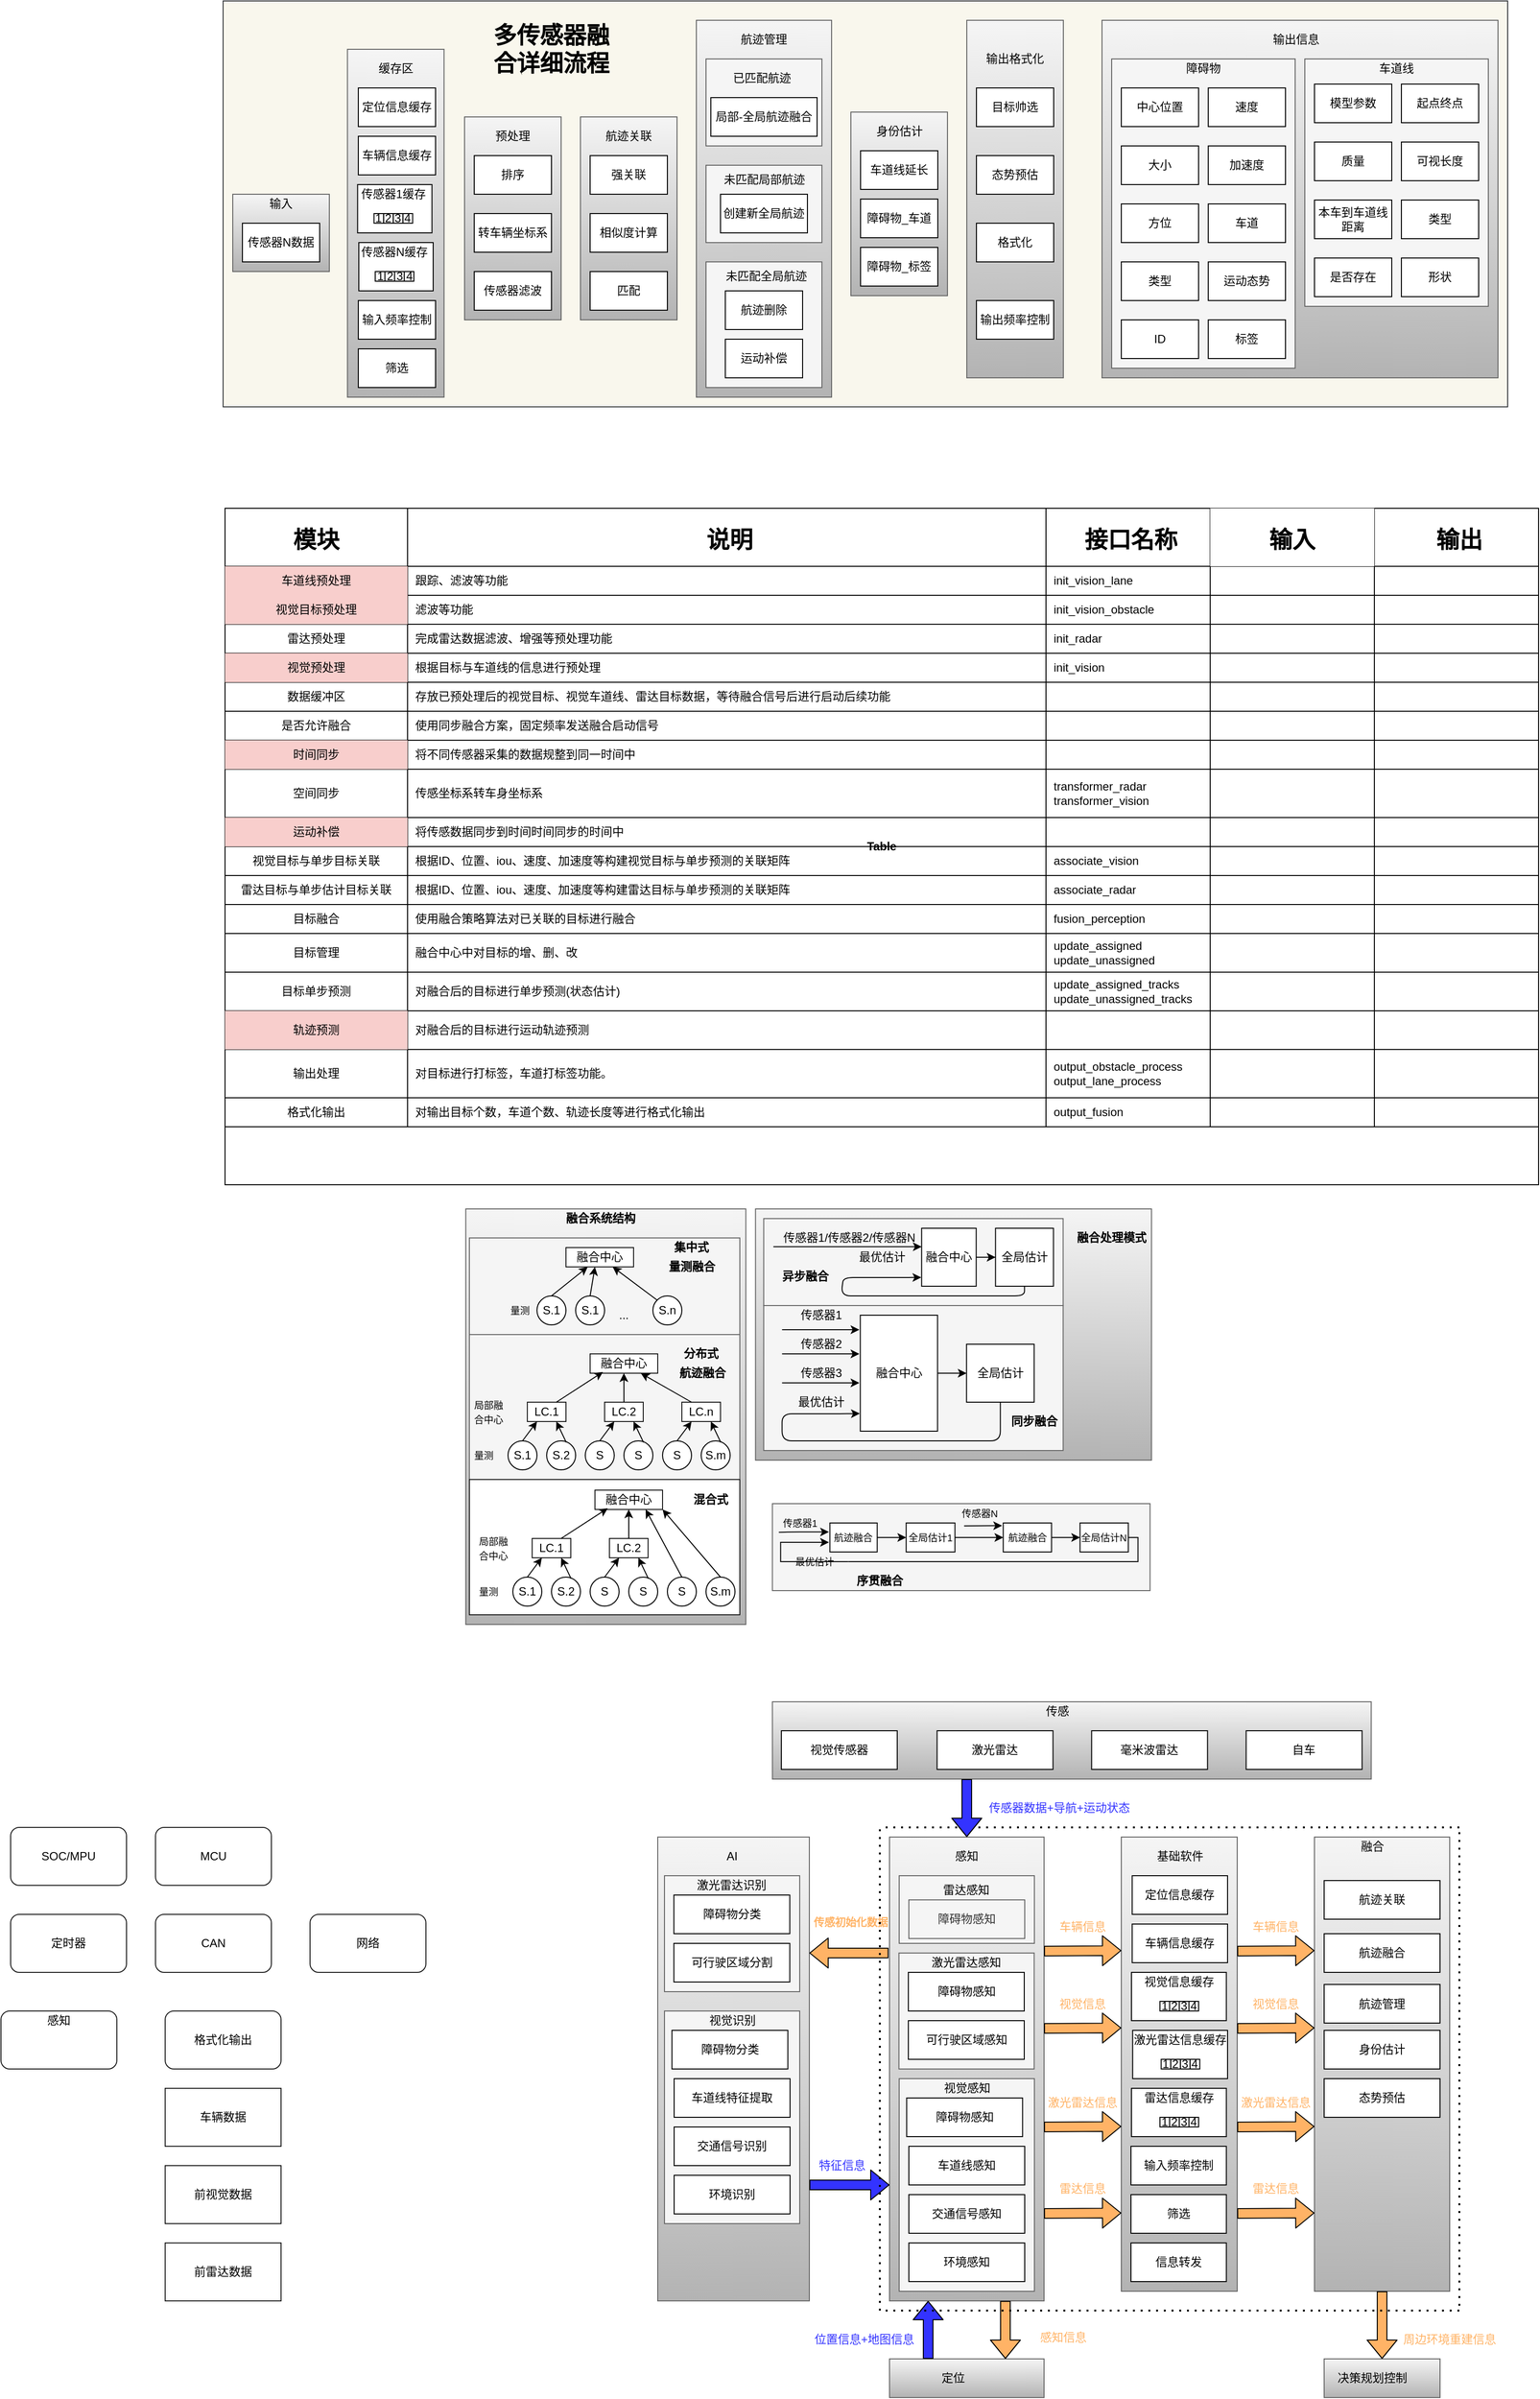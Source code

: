<mxfile version="14.7.1" type="github">
  <diagram id="tYAOXSe1ugyFTrOcEhq6" name="第 1 页">
    <mxGraphModel dx="1198" dy="623" grid="1" gridSize="10" guides="1" tooltips="1" connect="1" arrows="1" fold="1" page="1" pageScale="1" pageWidth="8000" pageHeight="4681" background="none" math="0" shadow="0">
      <root>
        <mxCell id="0" />
        <mxCell id="1" parent="0" />
        <mxCell id="vSwKoLHCCDqwnG_7eEK1-93" value="" style="rounded=0;whiteSpace=wrap;html=1;gradientColor=#b3b3b3;fillColor=#f5f5f5;strokeColor=#666666;" vertex="1" parent="1">
          <mxGeometry x="680" y="2040" width="157" height="480" as="geometry" />
        </mxCell>
        <mxCell id="vSwKoLHCCDqwnG_7eEK1-66" value="" style="rounded=0;whiteSpace=wrap;html=1;fillColor=#f5f5f5;strokeColor=#666666;gradientColor=#b3b3b3;" vertex="1" parent="1">
          <mxGeometry x="1360" y="2040" width="140" height="470" as="geometry" />
        </mxCell>
        <mxCell id="vSwKoLHCCDqwnG_7eEK1-56" value="" style="rounded=0;whiteSpace=wrap;html=1;fillColor=#f5f5f5;strokeColor=#666666;gradientColor=#b3b3b3;" vertex="1" parent="1">
          <mxGeometry x="1160" y="2040" width="120" height="470" as="geometry" />
        </mxCell>
        <mxCell id="hf7BkqKbFeDIjEsx_IDA-244" value="" style="rounded=0;whiteSpace=wrap;html=1;strokeColor=#666666;gradientColor=#b3b3b3;fillColor=#f5f5f5;" parent="1" vertex="1">
          <mxGeometry x="781.25" y="1390" width="410" height="260" as="geometry" />
        </mxCell>
        <mxCell id="hf7BkqKbFeDIjEsx_IDA-241" value="" style="rounded=0;whiteSpace=wrap;html=1;strokeColor=#666666;gradientColor=#b3b3b3;fillColor=#f5f5f5;" parent="1" vertex="1">
          <mxGeometry x="481.25" y="1390" width="290" height="430" as="geometry" />
        </mxCell>
        <mxCell id="p5pBbZ0yBpqNF_2-EAFT-197" value="Table" style="shape=table;html=1;whiteSpace=wrap;startSize=0;container=1;collapsible=0;childLayout=tableLayout;fixedRows=1;rowLines=0;fontStyle=1;align=center;fontFamily=Helvetica;fontColor=#000000;strokeColor=#000000;strokeWidth=1;" parent="1" vertex="1">
          <mxGeometry x="232" y="665" width="1360" height="700.0" as="geometry" />
        </mxCell>
        <mxCell id="p5pBbZ0yBpqNF_2-EAFT-198" value="" style="shape=partialRectangle;html=1;whiteSpace=wrap;collapsible=0;dropTarget=0;pointerEvents=0;fillColor=none;top=0;left=0;bottom=1;right=0;points=[[0,0.5],[1,0.5]];portConstraint=eastwest;" parent="p5pBbZ0yBpqNF_2-EAFT-197" vertex="1">
          <mxGeometry width="1360" height="60" as="geometry" />
        </mxCell>
        <mxCell id="p5pBbZ0yBpqNF_2-EAFT-199" value="&lt;h1&gt;&lt;font face=&quot;Tahoma&quot;&gt;模块&lt;/font&gt;&lt;/h1&gt;" style="shape=partialRectangle;html=1;whiteSpace=wrap;connectable=0;fillColor=none;top=0;left=0;bottom=0;right=0;overflow=hidden;" parent="p5pBbZ0yBpqNF_2-EAFT-198" vertex="1">
          <mxGeometry width="189" height="60" as="geometry" />
        </mxCell>
        <mxCell id="p5pBbZ0yBpqNF_2-EAFT-200" value="&lt;h1 align=&quot;center&quot;&gt;说明&lt;/h1&gt;" style="shape=partialRectangle;html=1;whiteSpace=wrap;connectable=0;fillColor=none;top=0;left=0;bottom=0;right=0;align=center;spacingLeft=6;overflow=hidden;" parent="p5pBbZ0yBpqNF_2-EAFT-198" vertex="1">
          <mxGeometry x="189" width="661" height="60" as="geometry" />
        </mxCell>
        <mxCell id="p5pBbZ0yBpqNF_2-EAFT-225" value="&lt;h1 align=&quot;center&quot;&gt;接口名称&lt;/h1&gt;" style="shape=partialRectangle;html=1;whiteSpace=wrap;connectable=0;fillColor=none;top=0;left=0;bottom=0;right=0;align=center;spacingLeft=6;overflow=hidden;" parent="p5pBbZ0yBpqNF_2-EAFT-198" vertex="1">
          <mxGeometry x="850" width="170" height="60" as="geometry" />
        </mxCell>
        <mxCell id="p5pBbZ0yBpqNF_2-EAFT-310" value="&lt;h1&gt;输入&lt;/h1&gt;" style="shape=partialRectangle;html=1;whiteSpace=wrap;connectable=0;fillColor=#ffffff;top=0;left=0;bottom=0;right=0;align=center;overflow=hidden;fontStyle=1;strokeWidth=1;startSize=0;fontFamily=Helvetica;" parent="p5pBbZ0yBpqNF_2-EAFT-198" vertex="1">
          <mxGeometry x="1020" width="170" height="60" as="geometry" />
        </mxCell>
        <mxCell id="p5pBbZ0yBpqNF_2-EAFT-292" value="&lt;h1&gt;输出&lt;/h1&gt;" style="shape=partialRectangle;html=1;whiteSpace=wrap;connectable=0;fillColor=none;top=0;left=0;bottom=0;right=0;align=center;spacingLeft=6;overflow=hidden;" parent="p5pBbZ0yBpqNF_2-EAFT-198" vertex="1">
          <mxGeometry x="1190" width="170" height="60" as="geometry" />
        </mxCell>
        <mxCell id="p5pBbZ0yBpqNF_2-EAFT-222" style="shape=partialRectangle;html=1;whiteSpace=wrap;collapsible=0;dropTarget=0;pointerEvents=0;fillColor=none;top=0;left=0;bottom=1;right=0;points=[[0,0.5],[1,0.5]];portConstraint=eastwest;" parent="p5pBbZ0yBpqNF_2-EAFT-197" vertex="1">
          <mxGeometry y="60" width="1360" height="30" as="geometry" />
        </mxCell>
        <mxCell id="p5pBbZ0yBpqNF_2-EAFT-223" value="车道线预处理" style="shape=partialRectangle;html=1;whiteSpace=wrap;connectable=0;fillColor=#f8cecc;top=0;left=0;bottom=0;right=0;overflow=hidden;strokeColor=#b85450;" parent="p5pBbZ0yBpqNF_2-EAFT-222" vertex="1">
          <mxGeometry width="189" height="30" as="geometry" />
        </mxCell>
        <mxCell id="p5pBbZ0yBpqNF_2-EAFT-224" value="跟踪、滤波等功能" style="shape=partialRectangle;html=1;whiteSpace=wrap;connectable=0;fillColor=none;top=0;left=0;bottom=0;right=0;align=left;spacingLeft=6;overflow=hidden;" parent="p5pBbZ0yBpqNF_2-EAFT-222" vertex="1">
          <mxGeometry x="189" width="661" height="30" as="geometry" />
        </mxCell>
        <mxCell id="p5pBbZ0yBpqNF_2-EAFT-226" value="init_vision_lane" style="shape=partialRectangle;html=1;whiteSpace=wrap;connectable=0;fillColor=none;top=0;left=0;bottom=0;right=0;align=left;spacingLeft=6;overflow=hidden;" parent="p5pBbZ0yBpqNF_2-EAFT-222" vertex="1">
          <mxGeometry x="850" width="170" height="30" as="geometry" />
        </mxCell>
        <mxCell id="p5pBbZ0yBpqNF_2-EAFT-311" style="shape=partialRectangle;html=1;whiteSpace=wrap;connectable=0;fillColor=none;top=0;left=0;bottom=0;right=0;align=left;spacingLeft=6;overflow=hidden;" parent="p5pBbZ0yBpqNF_2-EAFT-222" vertex="1">
          <mxGeometry x="1020" width="170" height="30" as="geometry" />
        </mxCell>
        <mxCell id="p5pBbZ0yBpqNF_2-EAFT-293" style="shape=partialRectangle;html=1;whiteSpace=wrap;connectable=0;fillColor=none;top=0;left=0;bottom=0;right=0;align=left;spacingLeft=6;overflow=hidden;" parent="p5pBbZ0yBpqNF_2-EAFT-222" vertex="1">
          <mxGeometry x="1190" width="170" height="30" as="geometry" />
        </mxCell>
        <mxCell id="p5pBbZ0yBpqNF_2-EAFT-219" style="shape=partialRectangle;html=1;whiteSpace=wrap;collapsible=0;dropTarget=0;pointerEvents=0;fillColor=none;top=0;left=0;bottom=1;right=0;points=[[0,0.5],[1,0.5]];portConstraint=eastwest;" parent="p5pBbZ0yBpqNF_2-EAFT-197" vertex="1">
          <mxGeometry y="90" width="1360" height="30" as="geometry" />
        </mxCell>
        <mxCell id="p5pBbZ0yBpqNF_2-EAFT-220" value="视觉目标预处理" style="shape=partialRectangle;html=1;whiteSpace=wrap;connectable=0;fillColor=#f8cecc;top=0;left=0;bottom=0;right=0;overflow=hidden;strokeColor=#b85450;" parent="p5pBbZ0yBpqNF_2-EAFT-219" vertex="1">
          <mxGeometry width="189" height="30" as="geometry" />
        </mxCell>
        <mxCell id="p5pBbZ0yBpqNF_2-EAFT-221" value="滤波等功能" style="shape=partialRectangle;html=1;whiteSpace=wrap;connectable=0;fillColor=none;top=0;left=0;bottom=0;right=0;align=left;spacingLeft=6;overflow=hidden;" parent="p5pBbZ0yBpqNF_2-EAFT-219" vertex="1">
          <mxGeometry x="189" width="661" height="30" as="geometry" />
        </mxCell>
        <mxCell id="p5pBbZ0yBpqNF_2-EAFT-227" value="init_vision_obstacle" style="shape=partialRectangle;html=1;whiteSpace=wrap;connectable=0;fillColor=none;top=0;left=0;bottom=0;right=0;align=left;spacingLeft=6;overflow=hidden;" parent="p5pBbZ0yBpqNF_2-EAFT-219" vertex="1">
          <mxGeometry x="850" width="170" height="30" as="geometry" />
        </mxCell>
        <mxCell id="p5pBbZ0yBpqNF_2-EAFT-312" style="shape=partialRectangle;html=1;whiteSpace=wrap;connectable=0;fillColor=none;top=0;left=0;bottom=0;right=0;align=left;spacingLeft=6;overflow=hidden;" parent="p5pBbZ0yBpqNF_2-EAFT-219" vertex="1">
          <mxGeometry x="1020" width="170" height="30" as="geometry" />
        </mxCell>
        <mxCell id="p5pBbZ0yBpqNF_2-EAFT-294" style="shape=partialRectangle;html=1;whiteSpace=wrap;connectable=0;fillColor=none;top=0;left=0;bottom=0;right=0;align=left;spacingLeft=6;overflow=hidden;" parent="p5pBbZ0yBpqNF_2-EAFT-219" vertex="1">
          <mxGeometry x="1190" width="170" height="30" as="geometry" />
        </mxCell>
        <mxCell id="p5pBbZ0yBpqNF_2-EAFT-216" style="shape=partialRectangle;html=1;whiteSpace=wrap;collapsible=0;dropTarget=0;pointerEvents=0;fillColor=none;top=0;left=0;bottom=1;right=0;points=[[0,0.5],[1,0.5]];portConstraint=eastwest;" parent="p5pBbZ0yBpqNF_2-EAFT-197" vertex="1">
          <mxGeometry y="120" width="1360" height="30" as="geometry" />
        </mxCell>
        <mxCell id="p5pBbZ0yBpqNF_2-EAFT-217" value="雷达预处理" style="shape=partialRectangle;html=1;whiteSpace=wrap;connectable=0;fillColor=none;top=0;left=0;bottom=0;right=0;overflow=hidden;" parent="p5pBbZ0yBpqNF_2-EAFT-216" vertex="1">
          <mxGeometry width="189" height="30" as="geometry" />
        </mxCell>
        <mxCell id="p5pBbZ0yBpqNF_2-EAFT-218" value="完成雷达数据滤波、增强等预处理功能" style="shape=partialRectangle;html=1;whiteSpace=wrap;connectable=0;fillColor=none;top=0;left=0;bottom=0;right=0;align=left;spacingLeft=6;overflow=hidden;" parent="p5pBbZ0yBpqNF_2-EAFT-216" vertex="1">
          <mxGeometry x="189" width="661" height="30" as="geometry" />
        </mxCell>
        <mxCell id="p5pBbZ0yBpqNF_2-EAFT-228" value="init_radar" style="shape=partialRectangle;html=1;whiteSpace=wrap;connectable=0;fillColor=none;top=0;left=0;bottom=0;right=0;align=left;spacingLeft=6;overflow=hidden;" parent="p5pBbZ0yBpqNF_2-EAFT-216" vertex="1">
          <mxGeometry x="850" width="170" height="30" as="geometry" />
        </mxCell>
        <mxCell id="p5pBbZ0yBpqNF_2-EAFT-313" style="shape=partialRectangle;html=1;whiteSpace=wrap;connectable=0;fillColor=none;top=0;left=0;bottom=0;right=0;align=left;spacingLeft=6;overflow=hidden;" parent="p5pBbZ0yBpqNF_2-EAFT-216" vertex="1">
          <mxGeometry x="1020" width="170" height="30" as="geometry" />
        </mxCell>
        <mxCell id="p5pBbZ0yBpqNF_2-EAFT-295" style="shape=partialRectangle;html=1;whiteSpace=wrap;connectable=0;fillColor=none;top=0;left=0;bottom=0;right=0;align=left;spacingLeft=6;overflow=hidden;" parent="p5pBbZ0yBpqNF_2-EAFT-216" vertex="1">
          <mxGeometry x="1190" width="170" height="30" as="geometry" />
        </mxCell>
        <mxCell id="p5pBbZ0yBpqNF_2-EAFT-213" style="shape=partialRectangle;html=1;whiteSpace=wrap;collapsible=0;dropTarget=0;pointerEvents=0;fillColor=none;top=0;left=0;bottom=1;right=0;points=[[0,0.5],[1,0.5]];portConstraint=eastwest;" parent="p5pBbZ0yBpqNF_2-EAFT-197" vertex="1">
          <mxGeometry y="150" width="1360" height="30" as="geometry" />
        </mxCell>
        <mxCell id="p5pBbZ0yBpqNF_2-EAFT-214" value="视觉预处理" style="shape=partialRectangle;html=1;whiteSpace=wrap;connectable=0;fillColor=#f8cecc;top=0;left=0;bottom=0;right=0;overflow=hidden;strokeColor=#b85450;" parent="p5pBbZ0yBpqNF_2-EAFT-213" vertex="1">
          <mxGeometry width="189" height="30" as="geometry" />
        </mxCell>
        <mxCell id="p5pBbZ0yBpqNF_2-EAFT-215" value="根据目标与车道线的信息进行预处理" style="shape=partialRectangle;html=1;whiteSpace=wrap;connectable=0;fillColor=none;top=0;left=0;bottom=0;right=0;align=left;spacingLeft=6;overflow=hidden;" parent="p5pBbZ0yBpqNF_2-EAFT-213" vertex="1">
          <mxGeometry x="189" width="661" height="30" as="geometry" />
        </mxCell>
        <mxCell id="p5pBbZ0yBpqNF_2-EAFT-229" value="init_vision" style="shape=partialRectangle;html=1;whiteSpace=wrap;connectable=0;fillColor=none;top=0;left=0;bottom=0;right=0;align=left;spacingLeft=6;overflow=hidden;" parent="p5pBbZ0yBpqNF_2-EAFT-213" vertex="1">
          <mxGeometry x="850" width="170" height="30" as="geometry" />
        </mxCell>
        <mxCell id="p5pBbZ0yBpqNF_2-EAFT-314" style="shape=partialRectangle;html=1;whiteSpace=wrap;connectable=0;fillColor=none;top=0;left=0;bottom=0;right=0;align=left;spacingLeft=6;overflow=hidden;" parent="p5pBbZ0yBpqNF_2-EAFT-213" vertex="1">
          <mxGeometry x="1020" width="170" height="30" as="geometry" />
        </mxCell>
        <mxCell id="p5pBbZ0yBpqNF_2-EAFT-296" style="shape=partialRectangle;html=1;whiteSpace=wrap;connectable=0;fillColor=none;top=0;left=0;bottom=0;right=0;align=left;spacingLeft=6;overflow=hidden;" parent="p5pBbZ0yBpqNF_2-EAFT-213" vertex="1">
          <mxGeometry x="1190" width="170" height="30" as="geometry" />
        </mxCell>
        <mxCell id="p5pBbZ0yBpqNF_2-EAFT-210" style="shape=partialRectangle;html=1;whiteSpace=wrap;collapsible=0;dropTarget=0;pointerEvents=0;fillColor=none;top=0;left=0;bottom=1;right=0;points=[[0,0.5],[1,0.5]];portConstraint=eastwest;" parent="p5pBbZ0yBpqNF_2-EAFT-197" vertex="1">
          <mxGeometry y="180" width="1360" height="30" as="geometry" />
        </mxCell>
        <mxCell id="p5pBbZ0yBpqNF_2-EAFT-211" value="数据缓冲区" style="shape=partialRectangle;html=1;whiteSpace=wrap;connectable=0;fillColor=none;top=0;left=0;bottom=0;right=0;overflow=hidden;" parent="p5pBbZ0yBpqNF_2-EAFT-210" vertex="1">
          <mxGeometry width="189" height="30" as="geometry" />
        </mxCell>
        <mxCell id="p5pBbZ0yBpqNF_2-EAFT-212" value="存放已预处理后的视觉目标、视觉车道线、雷达目标数据，等待融合信号后进行启动后续功能" style="shape=partialRectangle;html=1;whiteSpace=wrap;connectable=0;fillColor=none;top=0;left=0;bottom=0;right=0;align=left;spacingLeft=6;overflow=hidden;" parent="p5pBbZ0yBpqNF_2-EAFT-210" vertex="1">
          <mxGeometry x="189" width="661" height="30" as="geometry" />
        </mxCell>
        <mxCell id="p5pBbZ0yBpqNF_2-EAFT-230" style="shape=partialRectangle;html=1;whiteSpace=wrap;connectable=0;fillColor=none;top=0;left=0;bottom=0;right=0;align=left;spacingLeft=6;overflow=hidden;" parent="p5pBbZ0yBpqNF_2-EAFT-210" vertex="1">
          <mxGeometry x="850" width="170" height="30" as="geometry" />
        </mxCell>
        <mxCell id="p5pBbZ0yBpqNF_2-EAFT-315" style="shape=partialRectangle;html=1;whiteSpace=wrap;connectable=0;fillColor=none;top=0;left=0;bottom=0;right=0;align=left;spacingLeft=6;overflow=hidden;" parent="p5pBbZ0yBpqNF_2-EAFT-210" vertex="1">
          <mxGeometry x="1020" width="170" height="30" as="geometry" />
        </mxCell>
        <mxCell id="p5pBbZ0yBpqNF_2-EAFT-297" style="shape=partialRectangle;html=1;whiteSpace=wrap;connectable=0;fillColor=none;top=0;left=0;bottom=0;right=0;align=left;spacingLeft=6;overflow=hidden;" parent="p5pBbZ0yBpqNF_2-EAFT-210" vertex="1">
          <mxGeometry x="1190" width="170" height="30" as="geometry" />
        </mxCell>
        <mxCell id="p5pBbZ0yBpqNF_2-EAFT-207" style="shape=partialRectangle;html=1;whiteSpace=wrap;collapsible=0;dropTarget=0;pointerEvents=0;fillColor=none;top=0;left=0;bottom=1;right=0;points=[[0,0.5],[1,0.5]];portConstraint=eastwest;" parent="p5pBbZ0yBpqNF_2-EAFT-197" vertex="1">
          <mxGeometry y="210" width="1360" height="30" as="geometry" />
        </mxCell>
        <mxCell id="p5pBbZ0yBpqNF_2-EAFT-208" value="是否允许融合" style="shape=partialRectangle;html=1;whiteSpace=wrap;connectable=0;fillColor=none;top=0;left=0;bottom=0;right=0;overflow=hidden;" parent="p5pBbZ0yBpqNF_2-EAFT-207" vertex="1">
          <mxGeometry width="189" height="30" as="geometry" />
        </mxCell>
        <mxCell id="p5pBbZ0yBpqNF_2-EAFT-209" value="使用同步融合方案，固定频率发送融合启动信号" style="shape=partialRectangle;html=1;whiteSpace=wrap;connectable=0;fillColor=none;top=0;left=0;bottom=0;right=0;align=left;spacingLeft=6;overflow=hidden;" parent="p5pBbZ0yBpqNF_2-EAFT-207" vertex="1">
          <mxGeometry x="189" width="661" height="30" as="geometry" />
        </mxCell>
        <mxCell id="p5pBbZ0yBpqNF_2-EAFT-231" style="shape=partialRectangle;html=1;whiteSpace=wrap;connectable=0;fillColor=none;top=0;left=0;bottom=0;right=0;align=left;spacingLeft=6;overflow=hidden;" parent="p5pBbZ0yBpqNF_2-EAFT-207" vertex="1">
          <mxGeometry x="850" width="170" height="30" as="geometry" />
        </mxCell>
        <mxCell id="p5pBbZ0yBpqNF_2-EAFT-316" style="shape=partialRectangle;html=1;whiteSpace=wrap;connectable=0;fillColor=none;top=0;left=0;bottom=0;right=0;align=left;spacingLeft=6;overflow=hidden;" parent="p5pBbZ0yBpqNF_2-EAFT-207" vertex="1">
          <mxGeometry x="1020" width="170" height="30" as="geometry" />
        </mxCell>
        <mxCell id="p5pBbZ0yBpqNF_2-EAFT-298" style="shape=partialRectangle;html=1;whiteSpace=wrap;connectable=0;fillColor=none;top=0;left=0;bottom=0;right=0;align=left;spacingLeft=6;overflow=hidden;" parent="p5pBbZ0yBpqNF_2-EAFT-207" vertex="1">
          <mxGeometry x="1190" width="170" height="30" as="geometry" />
        </mxCell>
        <mxCell id="p5pBbZ0yBpqNF_2-EAFT-264" style="shape=partialRectangle;html=1;whiteSpace=wrap;collapsible=0;dropTarget=0;pointerEvents=0;fillColor=none;top=0;left=0;bottom=1;right=0;points=[[0,0.5],[1,0.5]];portConstraint=eastwest;" parent="p5pBbZ0yBpqNF_2-EAFT-197" vertex="1">
          <mxGeometry y="240" width="1360" height="30" as="geometry" />
        </mxCell>
        <mxCell id="p5pBbZ0yBpqNF_2-EAFT-265" value="时间同步" style="shape=partialRectangle;html=1;whiteSpace=wrap;connectable=0;fillColor=#f8cecc;top=0;left=0;bottom=0;right=0;overflow=hidden;strokeColor=#b85450;" parent="p5pBbZ0yBpqNF_2-EAFT-264" vertex="1">
          <mxGeometry width="189" height="30" as="geometry" />
        </mxCell>
        <mxCell id="p5pBbZ0yBpqNF_2-EAFT-266" value="将不同传感器采集的数据规整到同一时间中" style="shape=partialRectangle;html=1;whiteSpace=wrap;connectable=0;fillColor=none;top=0;left=0;bottom=0;right=0;align=left;spacingLeft=6;overflow=hidden;" parent="p5pBbZ0yBpqNF_2-EAFT-264" vertex="1">
          <mxGeometry x="189" width="661" height="30" as="geometry" />
        </mxCell>
        <mxCell id="p5pBbZ0yBpqNF_2-EAFT-267" style="shape=partialRectangle;html=1;whiteSpace=wrap;connectable=0;fillColor=none;top=0;left=0;bottom=0;right=0;align=left;spacingLeft=6;overflow=hidden;" parent="p5pBbZ0yBpqNF_2-EAFT-264" vertex="1">
          <mxGeometry x="850" width="170" height="30" as="geometry" />
        </mxCell>
        <mxCell id="p5pBbZ0yBpqNF_2-EAFT-317" style="shape=partialRectangle;html=1;whiteSpace=wrap;connectable=0;fillColor=none;top=0;left=0;bottom=0;right=0;align=left;spacingLeft=6;overflow=hidden;" parent="p5pBbZ0yBpqNF_2-EAFT-264" vertex="1">
          <mxGeometry x="1020" width="170" height="30" as="geometry" />
        </mxCell>
        <mxCell id="p5pBbZ0yBpqNF_2-EAFT-299" style="shape=partialRectangle;html=1;whiteSpace=wrap;connectable=0;fillColor=none;top=0;left=0;bottom=0;right=0;align=left;spacingLeft=6;overflow=hidden;" parent="p5pBbZ0yBpqNF_2-EAFT-264" vertex="1">
          <mxGeometry x="1190" width="170" height="30" as="geometry" />
        </mxCell>
        <mxCell id="p5pBbZ0yBpqNF_2-EAFT-260" style="shape=partialRectangle;html=1;whiteSpace=wrap;collapsible=0;dropTarget=0;pointerEvents=0;fillColor=none;top=0;left=0;bottom=1;right=0;points=[[0,0.5],[1,0.5]];portConstraint=eastwest;" parent="p5pBbZ0yBpqNF_2-EAFT-197" vertex="1">
          <mxGeometry y="270" width="1360" height="50" as="geometry" />
        </mxCell>
        <mxCell id="p5pBbZ0yBpqNF_2-EAFT-261" value="空间同步" style="shape=partialRectangle;html=1;whiteSpace=wrap;connectable=0;fillColor=none;top=0;left=0;bottom=0;right=0;overflow=hidden;" parent="p5pBbZ0yBpqNF_2-EAFT-260" vertex="1">
          <mxGeometry width="189" height="50" as="geometry" />
        </mxCell>
        <mxCell id="p5pBbZ0yBpqNF_2-EAFT-262" value="传感坐标系转车身坐标系" style="shape=partialRectangle;html=1;whiteSpace=wrap;connectable=0;fillColor=none;top=0;left=0;bottom=0;right=0;align=left;spacingLeft=6;overflow=hidden;" parent="p5pBbZ0yBpqNF_2-EAFT-260" vertex="1">
          <mxGeometry x="189" width="661" height="50" as="geometry" />
        </mxCell>
        <mxCell id="p5pBbZ0yBpqNF_2-EAFT-263" value="&lt;div&gt;transformer_radar&lt;/div&gt;&lt;div&gt;transformer_vision&lt;/div&gt;" style="shape=partialRectangle;html=1;whiteSpace=wrap;connectable=0;fillColor=none;top=0;left=0;bottom=0;right=0;align=left;spacingLeft=6;overflow=hidden;" parent="p5pBbZ0yBpqNF_2-EAFT-260" vertex="1">
          <mxGeometry x="850" width="170" height="50" as="geometry" />
        </mxCell>
        <mxCell id="p5pBbZ0yBpqNF_2-EAFT-318" style="shape=partialRectangle;html=1;whiteSpace=wrap;connectable=0;fillColor=none;top=0;left=0;bottom=0;right=0;align=left;spacingLeft=6;overflow=hidden;" parent="p5pBbZ0yBpqNF_2-EAFT-260" vertex="1">
          <mxGeometry x="1020" width="170" height="50" as="geometry" />
        </mxCell>
        <mxCell id="p5pBbZ0yBpqNF_2-EAFT-300" style="shape=partialRectangle;html=1;whiteSpace=wrap;connectable=0;fillColor=none;top=0;left=0;bottom=0;right=0;align=left;spacingLeft=6;overflow=hidden;" parent="p5pBbZ0yBpqNF_2-EAFT-260" vertex="1">
          <mxGeometry x="1190" width="170" height="50" as="geometry" />
        </mxCell>
        <mxCell id="p5pBbZ0yBpqNF_2-EAFT-256" style="shape=partialRectangle;html=1;whiteSpace=wrap;collapsible=0;dropTarget=0;pointerEvents=0;fillColor=none;top=0;left=0;bottom=1;right=0;points=[[0,0.5],[1,0.5]];portConstraint=eastwest;" parent="p5pBbZ0yBpqNF_2-EAFT-197" vertex="1">
          <mxGeometry y="320" width="1360" height="30" as="geometry" />
        </mxCell>
        <mxCell id="p5pBbZ0yBpqNF_2-EAFT-257" value="运动补偿" style="shape=partialRectangle;html=1;whiteSpace=wrap;connectable=0;fillColor=#f8cecc;top=0;left=0;bottom=0;right=0;overflow=hidden;strokeColor=#b85450;" parent="p5pBbZ0yBpqNF_2-EAFT-256" vertex="1">
          <mxGeometry width="189" height="30" as="geometry" />
        </mxCell>
        <mxCell id="p5pBbZ0yBpqNF_2-EAFT-258" value="将传感数据同步到时间时间同步的时间中" style="shape=partialRectangle;html=1;whiteSpace=wrap;connectable=0;fillColor=none;top=0;left=0;bottom=0;right=0;align=left;spacingLeft=6;overflow=hidden;" parent="p5pBbZ0yBpqNF_2-EAFT-256" vertex="1">
          <mxGeometry x="189" width="661" height="30" as="geometry" />
        </mxCell>
        <mxCell id="p5pBbZ0yBpqNF_2-EAFT-259" style="shape=partialRectangle;html=1;whiteSpace=wrap;connectable=0;fillColor=none;top=0;left=0;bottom=0;right=0;align=left;spacingLeft=6;overflow=hidden;" parent="p5pBbZ0yBpqNF_2-EAFT-256" vertex="1">
          <mxGeometry x="850" width="170" height="30" as="geometry" />
        </mxCell>
        <mxCell id="p5pBbZ0yBpqNF_2-EAFT-319" style="shape=partialRectangle;html=1;whiteSpace=wrap;connectable=0;fillColor=none;top=0;left=0;bottom=0;right=0;align=left;spacingLeft=6;overflow=hidden;" parent="p5pBbZ0yBpqNF_2-EAFT-256" vertex="1">
          <mxGeometry x="1020" width="170" height="30" as="geometry" />
        </mxCell>
        <mxCell id="p5pBbZ0yBpqNF_2-EAFT-301" style="shape=partialRectangle;html=1;whiteSpace=wrap;connectable=0;fillColor=none;top=0;left=0;bottom=0;right=0;align=left;spacingLeft=6;overflow=hidden;" parent="p5pBbZ0yBpqNF_2-EAFT-256" vertex="1">
          <mxGeometry x="1190" width="170" height="30" as="geometry" />
        </mxCell>
        <mxCell id="p5pBbZ0yBpqNF_2-EAFT-252" style="shape=partialRectangle;html=1;whiteSpace=wrap;collapsible=0;dropTarget=0;pointerEvents=0;fillColor=none;top=0;left=0;bottom=1;right=0;points=[[0,0.5],[1,0.5]];portConstraint=eastwest;" parent="p5pBbZ0yBpqNF_2-EAFT-197" vertex="1">
          <mxGeometry y="350" width="1360" height="30" as="geometry" />
        </mxCell>
        <mxCell id="p5pBbZ0yBpqNF_2-EAFT-253" value="视觉目标与单步目标关联" style="shape=partialRectangle;html=1;whiteSpace=wrap;connectable=0;fillColor=none;top=0;left=0;bottom=0;right=0;overflow=hidden;" parent="p5pBbZ0yBpqNF_2-EAFT-252" vertex="1">
          <mxGeometry width="189" height="30" as="geometry" />
        </mxCell>
        <mxCell id="p5pBbZ0yBpqNF_2-EAFT-254" value="根据ID、位置、iou、速度、加速度等构建视觉目标与单步预测的关联矩阵" style="shape=partialRectangle;html=1;whiteSpace=wrap;connectable=0;fillColor=none;top=0;left=0;bottom=0;right=0;align=left;spacingLeft=6;overflow=hidden;" parent="p5pBbZ0yBpqNF_2-EAFT-252" vertex="1">
          <mxGeometry x="189" width="661" height="30" as="geometry" />
        </mxCell>
        <mxCell id="p5pBbZ0yBpqNF_2-EAFT-255" value="associate_vision" style="shape=partialRectangle;html=1;whiteSpace=wrap;connectable=0;fillColor=none;top=0;left=0;bottom=0;right=0;align=left;spacingLeft=6;overflow=hidden;" parent="p5pBbZ0yBpqNF_2-EAFT-252" vertex="1">
          <mxGeometry x="850" width="170" height="30" as="geometry" />
        </mxCell>
        <mxCell id="p5pBbZ0yBpqNF_2-EAFT-320" style="shape=partialRectangle;html=1;whiteSpace=wrap;connectable=0;fillColor=none;top=0;left=0;bottom=0;right=0;align=left;spacingLeft=6;overflow=hidden;" parent="p5pBbZ0yBpqNF_2-EAFT-252" vertex="1">
          <mxGeometry x="1020" width="170" height="30" as="geometry" />
        </mxCell>
        <mxCell id="p5pBbZ0yBpqNF_2-EAFT-302" style="shape=partialRectangle;html=1;whiteSpace=wrap;connectable=0;fillColor=none;top=0;left=0;bottom=0;right=0;align=left;spacingLeft=6;overflow=hidden;" parent="p5pBbZ0yBpqNF_2-EAFT-252" vertex="1">
          <mxGeometry x="1190" width="170" height="30" as="geometry" />
        </mxCell>
        <mxCell id="p5pBbZ0yBpqNF_2-EAFT-248" style="shape=partialRectangle;html=1;whiteSpace=wrap;collapsible=0;dropTarget=0;pointerEvents=0;fillColor=none;top=0;left=0;bottom=1;right=0;points=[[0,0.5],[1,0.5]];portConstraint=eastwest;" parent="p5pBbZ0yBpqNF_2-EAFT-197" vertex="1">
          <mxGeometry y="380" width="1360" height="30" as="geometry" />
        </mxCell>
        <mxCell id="p5pBbZ0yBpqNF_2-EAFT-249" value="雷达目标与单步估计目标关联" style="shape=partialRectangle;html=1;whiteSpace=wrap;connectable=0;fillColor=none;top=0;left=0;bottom=0;right=0;overflow=hidden;" parent="p5pBbZ0yBpqNF_2-EAFT-248" vertex="1">
          <mxGeometry width="189" height="30" as="geometry" />
        </mxCell>
        <mxCell id="p5pBbZ0yBpqNF_2-EAFT-250" value="根据ID、位置、iou、速度、加速度等构建雷达目标与单步预测的关联矩阵" style="shape=partialRectangle;html=1;whiteSpace=wrap;connectable=0;fillColor=none;top=0;left=0;bottom=0;right=0;align=left;spacingLeft=6;overflow=hidden;" parent="p5pBbZ0yBpqNF_2-EAFT-248" vertex="1">
          <mxGeometry x="189" width="661" height="30" as="geometry" />
        </mxCell>
        <mxCell id="p5pBbZ0yBpqNF_2-EAFT-251" value="associate_radar" style="shape=partialRectangle;html=1;whiteSpace=wrap;connectable=0;fillColor=none;top=0;left=0;bottom=0;right=0;align=left;spacingLeft=6;overflow=hidden;" parent="p5pBbZ0yBpqNF_2-EAFT-248" vertex="1">
          <mxGeometry x="850" width="170" height="30" as="geometry" />
        </mxCell>
        <mxCell id="p5pBbZ0yBpqNF_2-EAFT-321" style="shape=partialRectangle;html=1;whiteSpace=wrap;connectable=0;fillColor=none;top=0;left=0;bottom=0;right=0;align=left;spacingLeft=6;overflow=hidden;" parent="p5pBbZ0yBpqNF_2-EAFT-248" vertex="1">
          <mxGeometry x="1020" width="170" height="30" as="geometry" />
        </mxCell>
        <mxCell id="p5pBbZ0yBpqNF_2-EAFT-303" style="shape=partialRectangle;html=1;whiteSpace=wrap;connectable=0;fillColor=none;top=0;left=0;bottom=0;right=0;align=left;spacingLeft=6;overflow=hidden;" parent="p5pBbZ0yBpqNF_2-EAFT-248" vertex="1">
          <mxGeometry x="1190" width="170" height="30" as="geometry" />
        </mxCell>
        <mxCell id="p5pBbZ0yBpqNF_2-EAFT-244" style="shape=partialRectangle;html=1;whiteSpace=wrap;collapsible=0;dropTarget=0;pointerEvents=0;fillColor=none;top=0;left=0;bottom=1;right=0;points=[[0,0.5],[1,0.5]];portConstraint=eastwest;" parent="p5pBbZ0yBpqNF_2-EAFT-197" vertex="1">
          <mxGeometry y="410" width="1360" height="30" as="geometry" />
        </mxCell>
        <mxCell id="p5pBbZ0yBpqNF_2-EAFT-245" value="目标融合" style="shape=partialRectangle;html=1;whiteSpace=wrap;connectable=0;fillColor=none;top=0;left=0;bottom=0;right=0;overflow=hidden;" parent="p5pBbZ0yBpqNF_2-EAFT-244" vertex="1">
          <mxGeometry width="189" height="30" as="geometry" />
        </mxCell>
        <mxCell id="p5pBbZ0yBpqNF_2-EAFT-246" value="使用融合策略算法对已关联的目标进行融合" style="shape=partialRectangle;html=1;whiteSpace=wrap;connectable=0;fillColor=none;top=0;left=0;bottom=0;right=0;align=left;spacingLeft=6;overflow=hidden;" parent="p5pBbZ0yBpqNF_2-EAFT-244" vertex="1">
          <mxGeometry x="189" width="661" height="30" as="geometry" />
        </mxCell>
        <mxCell id="p5pBbZ0yBpqNF_2-EAFT-247" value="fusion_perception" style="shape=partialRectangle;html=1;whiteSpace=wrap;connectable=0;fillColor=none;top=0;left=0;bottom=0;right=0;align=left;spacingLeft=6;overflow=hidden;" parent="p5pBbZ0yBpqNF_2-EAFT-244" vertex="1">
          <mxGeometry x="850" width="170" height="30" as="geometry" />
        </mxCell>
        <mxCell id="p5pBbZ0yBpqNF_2-EAFT-322" style="shape=partialRectangle;html=1;whiteSpace=wrap;connectable=0;fillColor=none;top=0;left=0;bottom=0;right=0;align=left;spacingLeft=6;overflow=hidden;" parent="p5pBbZ0yBpqNF_2-EAFT-244" vertex="1">
          <mxGeometry x="1020" width="170" height="30" as="geometry" />
        </mxCell>
        <mxCell id="p5pBbZ0yBpqNF_2-EAFT-304" style="shape=partialRectangle;html=1;whiteSpace=wrap;connectable=0;fillColor=none;top=0;left=0;bottom=0;right=0;align=left;spacingLeft=6;overflow=hidden;" parent="p5pBbZ0yBpqNF_2-EAFT-244" vertex="1">
          <mxGeometry x="1190" width="170" height="30" as="geometry" />
        </mxCell>
        <mxCell id="p5pBbZ0yBpqNF_2-EAFT-240" style="shape=partialRectangle;html=1;whiteSpace=wrap;collapsible=0;dropTarget=0;pointerEvents=0;fillColor=none;top=0;left=0;bottom=1;right=0;points=[[0,0.5],[1,0.5]];portConstraint=eastwest;" parent="p5pBbZ0yBpqNF_2-EAFT-197" vertex="1">
          <mxGeometry y="440" width="1360" height="40" as="geometry" />
        </mxCell>
        <mxCell id="p5pBbZ0yBpqNF_2-EAFT-241" value="目标管理" style="shape=partialRectangle;html=1;whiteSpace=wrap;connectable=0;fillColor=none;top=0;left=0;bottom=0;right=0;overflow=hidden;" parent="p5pBbZ0yBpqNF_2-EAFT-240" vertex="1">
          <mxGeometry width="189" height="40" as="geometry" />
        </mxCell>
        <mxCell id="p5pBbZ0yBpqNF_2-EAFT-242" value="融合中心中对目标的增、删、改" style="shape=partialRectangle;html=1;whiteSpace=wrap;connectable=0;fillColor=none;top=0;left=0;bottom=0;right=0;align=left;spacingLeft=6;overflow=hidden;" parent="p5pBbZ0yBpqNF_2-EAFT-240" vertex="1">
          <mxGeometry x="189" width="661" height="40" as="geometry" />
        </mxCell>
        <mxCell id="p5pBbZ0yBpqNF_2-EAFT-243" value="&lt;div&gt;update_assigned&lt;/div&gt;&lt;div&gt;update_unassigned&lt;/div&gt;" style="shape=partialRectangle;html=1;whiteSpace=wrap;connectable=0;fillColor=none;top=0;left=0;bottom=0;right=0;align=left;spacingLeft=6;overflow=hidden;" parent="p5pBbZ0yBpqNF_2-EAFT-240" vertex="1">
          <mxGeometry x="850" width="170" height="40" as="geometry" />
        </mxCell>
        <mxCell id="p5pBbZ0yBpqNF_2-EAFT-323" style="shape=partialRectangle;html=1;whiteSpace=wrap;connectable=0;fillColor=none;top=0;left=0;bottom=0;right=0;align=left;spacingLeft=6;overflow=hidden;" parent="p5pBbZ0yBpqNF_2-EAFT-240" vertex="1">
          <mxGeometry x="1020" width="170" height="40" as="geometry" />
        </mxCell>
        <mxCell id="p5pBbZ0yBpqNF_2-EAFT-305" style="shape=partialRectangle;html=1;whiteSpace=wrap;connectable=0;fillColor=none;top=0;left=0;bottom=0;right=0;align=left;spacingLeft=6;overflow=hidden;" parent="p5pBbZ0yBpqNF_2-EAFT-240" vertex="1">
          <mxGeometry x="1190" width="170" height="40" as="geometry" />
        </mxCell>
        <mxCell id="p5pBbZ0yBpqNF_2-EAFT-236" style="shape=partialRectangle;html=1;whiteSpace=wrap;collapsible=0;dropTarget=0;pointerEvents=0;fillColor=none;top=0;left=0;bottom=1;right=0;points=[[0,0.5],[1,0.5]];portConstraint=eastwest;" parent="p5pBbZ0yBpqNF_2-EAFT-197" vertex="1">
          <mxGeometry y="480" width="1360" height="40" as="geometry" />
        </mxCell>
        <mxCell id="p5pBbZ0yBpqNF_2-EAFT-237" value="目标单步预测" style="shape=partialRectangle;html=1;whiteSpace=wrap;connectable=0;fillColor=none;top=0;left=0;bottom=0;right=0;overflow=hidden;" parent="p5pBbZ0yBpqNF_2-EAFT-236" vertex="1">
          <mxGeometry width="189" height="40" as="geometry" />
        </mxCell>
        <mxCell id="p5pBbZ0yBpqNF_2-EAFT-238" value="对融合后的目标进行单步预测(状态估计)" style="shape=partialRectangle;html=1;whiteSpace=wrap;connectable=0;fillColor=none;top=0;left=0;bottom=0;right=0;align=left;spacingLeft=6;overflow=hidden;" parent="p5pBbZ0yBpqNF_2-EAFT-236" vertex="1">
          <mxGeometry x="189" width="661" height="40" as="geometry" />
        </mxCell>
        <mxCell id="p5pBbZ0yBpqNF_2-EAFT-239" value="&lt;div&gt;update_assigned_tracks&lt;/div&gt;&lt;div&gt;update_unassigned_tracks&lt;br&gt;&lt;/div&gt;" style="shape=partialRectangle;html=1;whiteSpace=wrap;connectable=0;fillColor=none;top=0;left=0;bottom=0;right=0;align=left;spacingLeft=6;overflow=hidden;" parent="p5pBbZ0yBpqNF_2-EAFT-236" vertex="1">
          <mxGeometry x="850" width="170" height="40" as="geometry" />
        </mxCell>
        <mxCell id="p5pBbZ0yBpqNF_2-EAFT-324" style="shape=partialRectangle;html=1;whiteSpace=wrap;connectable=0;fillColor=none;top=0;left=0;bottom=0;right=0;align=left;spacingLeft=6;overflow=hidden;" parent="p5pBbZ0yBpqNF_2-EAFT-236" vertex="1">
          <mxGeometry x="1020" width="170" height="40" as="geometry" />
        </mxCell>
        <mxCell id="p5pBbZ0yBpqNF_2-EAFT-306" style="shape=partialRectangle;html=1;whiteSpace=wrap;connectable=0;fillColor=none;top=0;left=0;bottom=0;right=0;align=left;spacingLeft=6;overflow=hidden;" parent="p5pBbZ0yBpqNF_2-EAFT-236" vertex="1">
          <mxGeometry x="1190" width="170" height="40" as="geometry" />
        </mxCell>
        <mxCell id="p5pBbZ0yBpqNF_2-EAFT-288" style="shape=partialRectangle;html=1;whiteSpace=wrap;collapsible=0;dropTarget=0;pointerEvents=0;fillColor=none;top=0;left=0;bottom=1;right=0;points=[[0,0.5],[1,0.5]];portConstraint=eastwest;" parent="p5pBbZ0yBpqNF_2-EAFT-197" vertex="1">
          <mxGeometry y="520" width="1360" height="40" as="geometry" />
        </mxCell>
        <mxCell id="p5pBbZ0yBpqNF_2-EAFT-289" value="轨迹预测" style="shape=partialRectangle;html=1;whiteSpace=wrap;connectable=0;fillColor=#f8cecc;top=0;left=0;bottom=0;right=0;overflow=hidden;strokeColor=#b85450;" parent="p5pBbZ0yBpqNF_2-EAFT-288" vertex="1">
          <mxGeometry width="189" height="40" as="geometry" />
        </mxCell>
        <mxCell id="p5pBbZ0yBpqNF_2-EAFT-290" value="对融合后的目标进行运动轨迹预测" style="shape=partialRectangle;html=1;whiteSpace=wrap;connectable=0;fillColor=none;top=0;left=0;bottom=0;right=0;align=left;spacingLeft=6;overflow=hidden;" parent="p5pBbZ0yBpqNF_2-EAFT-288" vertex="1">
          <mxGeometry x="189" width="661" height="40" as="geometry" />
        </mxCell>
        <mxCell id="p5pBbZ0yBpqNF_2-EAFT-291" style="shape=partialRectangle;html=1;whiteSpace=wrap;connectable=0;fillColor=none;top=0;left=0;bottom=0;right=0;align=left;spacingLeft=6;overflow=hidden;" parent="p5pBbZ0yBpqNF_2-EAFT-288" vertex="1">
          <mxGeometry x="850" width="170" height="40" as="geometry" />
        </mxCell>
        <mxCell id="p5pBbZ0yBpqNF_2-EAFT-325" style="shape=partialRectangle;html=1;whiteSpace=wrap;connectable=0;fillColor=none;top=0;left=0;bottom=0;right=0;align=left;spacingLeft=6;overflow=hidden;" parent="p5pBbZ0yBpqNF_2-EAFT-288" vertex="1">
          <mxGeometry x="1020" width="170" height="40" as="geometry" />
        </mxCell>
        <mxCell id="p5pBbZ0yBpqNF_2-EAFT-307" style="shape=partialRectangle;html=1;whiteSpace=wrap;connectable=0;fillColor=none;top=0;left=0;bottom=0;right=0;align=left;spacingLeft=6;overflow=hidden;" parent="p5pBbZ0yBpqNF_2-EAFT-288" vertex="1">
          <mxGeometry x="1190" width="170" height="40" as="geometry" />
        </mxCell>
        <mxCell id="p5pBbZ0yBpqNF_2-EAFT-232" style="shape=partialRectangle;html=1;whiteSpace=wrap;collapsible=0;dropTarget=0;pointerEvents=0;fillColor=none;top=0;left=0;bottom=1;right=0;points=[[0,0.5],[1,0.5]];portConstraint=eastwest;" parent="p5pBbZ0yBpqNF_2-EAFT-197" vertex="1">
          <mxGeometry y="560" width="1360" height="50" as="geometry" />
        </mxCell>
        <mxCell id="p5pBbZ0yBpqNF_2-EAFT-233" value="输出处理" style="shape=partialRectangle;html=1;whiteSpace=wrap;connectable=0;fillColor=none;top=0;left=0;bottom=0;right=0;overflow=hidden;" parent="p5pBbZ0yBpqNF_2-EAFT-232" vertex="1">
          <mxGeometry width="189" height="50" as="geometry" />
        </mxCell>
        <mxCell id="p5pBbZ0yBpqNF_2-EAFT-234" value="对目标进行打标签，车道打标签功能。" style="shape=partialRectangle;html=1;whiteSpace=wrap;connectable=0;fillColor=none;top=0;left=0;bottom=0;right=0;align=left;spacingLeft=6;overflow=hidden;" parent="p5pBbZ0yBpqNF_2-EAFT-232" vertex="1">
          <mxGeometry x="189" width="661" height="50" as="geometry" />
        </mxCell>
        <mxCell id="p5pBbZ0yBpqNF_2-EAFT-235" value="&lt;div&gt;output_obstacle_process&lt;/div&gt;&lt;div&gt;output_lane_process&lt;/div&gt;" style="shape=partialRectangle;html=1;whiteSpace=wrap;connectable=0;fillColor=none;top=0;left=0;bottom=0;right=0;align=left;spacingLeft=6;overflow=hidden;" parent="p5pBbZ0yBpqNF_2-EAFT-232" vertex="1">
          <mxGeometry x="850" width="170" height="50" as="geometry" />
        </mxCell>
        <mxCell id="p5pBbZ0yBpqNF_2-EAFT-326" style="shape=partialRectangle;html=1;whiteSpace=wrap;connectable=0;fillColor=none;top=0;left=0;bottom=0;right=0;align=left;spacingLeft=6;overflow=hidden;" parent="p5pBbZ0yBpqNF_2-EAFT-232" vertex="1">
          <mxGeometry x="1020" width="170" height="50" as="geometry" />
        </mxCell>
        <mxCell id="p5pBbZ0yBpqNF_2-EAFT-308" style="shape=partialRectangle;html=1;whiteSpace=wrap;connectable=0;fillColor=none;top=0;left=0;bottom=0;right=0;align=left;spacingLeft=6;overflow=hidden;" parent="p5pBbZ0yBpqNF_2-EAFT-232" vertex="1">
          <mxGeometry x="1190" width="170" height="50" as="geometry" />
        </mxCell>
        <mxCell id="p5pBbZ0yBpqNF_2-EAFT-284" style="shape=partialRectangle;html=1;whiteSpace=wrap;collapsible=0;dropTarget=0;pointerEvents=0;fillColor=none;top=0;left=0;bottom=1;right=0;points=[[0,0.5],[1,0.5]];portConstraint=eastwest;" parent="p5pBbZ0yBpqNF_2-EAFT-197" vertex="1">
          <mxGeometry y="610" width="1360" height="30" as="geometry" />
        </mxCell>
        <mxCell id="p5pBbZ0yBpqNF_2-EAFT-285" value="格式化输出" style="shape=partialRectangle;html=1;whiteSpace=wrap;connectable=0;fillColor=none;top=0;left=0;bottom=0;right=0;overflow=hidden;" parent="p5pBbZ0yBpqNF_2-EAFT-284" vertex="1">
          <mxGeometry width="189" height="30" as="geometry" />
        </mxCell>
        <mxCell id="p5pBbZ0yBpqNF_2-EAFT-286" value="对输出目标个数，车道个数、轨迹长度等进行格式化输出" style="shape=partialRectangle;html=1;whiteSpace=wrap;connectable=0;fillColor=none;top=0;left=0;bottom=0;right=0;align=left;spacingLeft=6;overflow=hidden;" parent="p5pBbZ0yBpqNF_2-EAFT-284" vertex="1">
          <mxGeometry x="189" width="661" height="30" as="geometry" />
        </mxCell>
        <mxCell id="p5pBbZ0yBpqNF_2-EAFT-287" value="output_fusion" style="shape=partialRectangle;html=1;whiteSpace=wrap;connectable=0;fillColor=none;top=0;left=0;bottom=0;right=0;align=left;spacingLeft=6;overflow=hidden;" parent="p5pBbZ0yBpqNF_2-EAFT-284" vertex="1">
          <mxGeometry x="850" width="170" height="30" as="geometry" />
        </mxCell>
        <mxCell id="p5pBbZ0yBpqNF_2-EAFT-327" style="shape=partialRectangle;html=1;whiteSpace=wrap;connectable=0;fillColor=none;top=0;left=0;bottom=0;right=0;align=left;spacingLeft=6;overflow=hidden;" parent="p5pBbZ0yBpqNF_2-EAFT-284" vertex="1">
          <mxGeometry x="1020" width="170" height="30" as="geometry" />
        </mxCell>
        <mxCell id="p5pBbZ0yBpqNF_2-EAFT-309" style="shape=partialRectangle;html=1;whiteSpace=wrap;connectable=0;fillColor=none;top=0;left=0;bottom=0;right=0;align=left;spacingLeft=6;overflow=hidden;" parent="p5pBbZ0yBpqNF_2-EAFT-284" vertex="1">
          <mxGeometry x="1190" width="170" height="30" as="geometry" />
        </mxCell>
        <mxCell id="1P6DrTnQSgqbbItH3dGf-345" value="" style="group" parent="1" vertex="1" connectable="0">
          <mxGeometry x="230" y="140" width="1330" height="420" as="geometry" />
        </mxCell>
        <mxCell id="1P6DrTnQSgqbbItH3dGf-346" value="" style="rounded=0;whiteSpace=wrap;html=1;fillColor=#f9f7ed;strokeColor=#36393d;" parent="1P6DrTnQSgqbbItH3dGf-345" vertex="1">
          <mxGeometry width="1330" height="420" as="geometry" />
        </mxCell>
        <mxCell id="1P6DrTnQSgqbbItH3dGf-347" value="" style="group" parent="1P6DrTnQSgqbbItH3dGf-345" vertex="1" connectable="0">
          <mxGeometry x="910" y="20" width="410" height="370" as="geometry" />
        </mxCell>
        <mxCell id="1P6DrTnQSgqbbItH3dGf-348" value="" style="rounded=0;whiteSpace=wrap;html=1;fillColor=#f5f5f5;strokeColor=#666666;gradientColor=#b3b3b3;" parent="1P6DrTnQSgqbbItH3dGf-347" vertex="1">
          <mxGeometry width="410" height="370" as="geometry" />
        </mxCell>
        <mxCell id="1P6DrTnQSgqbbItH3dGf-349" value="" style="rounded=0;whiteSpace=wrap;html=1;fillColor=#f5f5f5;strokeColor=#666666;fontColor=#333333;" parent="1P6DrTnQSgqbbItH3dGf-347" vertex="1">
          <mxGeometry x="210" y="40" width="190" height="256" as="geometry" />
        </mxCell>
        <mxCell id="1P6DrTnQSgqbbItH3dGf-350" value="" style="rounded=0;whiteSpace=wrap;html=1;fillColor=#f5f5f5;strokeColor=#666666;fontColor=#333333;" parent="1P6DrTnQSgqbbItH3dGf-347" vertex="1">
          <mxGeometry x="10" y="40" width="190" height="320" as="geometry" />
        </mxCell>
        <mxCell id="1P6DrTnQSgqbbItH3dGf-351" value="中心位置" style="rounded=0;whiteSpace=wrap;html=1;" parent="1P6DrTnQSgqbbItH3dGf-347" vertex="1">
          <mxGeometry x="20" y="70" width="80" height="40" as="geometry" />
        </mxCell>
        <mxCell id="1P6DrTnQSgqbbItH3dGf-352" value="速度" style="rounded=0;whiteSpace=wrap;html=1;" parent="1P6DrTnQSgqbbItH3dGf-347" vertex="1">
          <mxGeometry x="110" y="70" width="80" height="40" as="geometry" />
        </mxCell>
        <mxCell id="1P6DrTnQSgqbbItH3dGf-353" value="大小" style="rounded=0;whiteSpace=wrap;html=1;" parent="1P6DrTnQSgqbbItH3dGf-347" vertex="1">
          <mxGeometry x="20" y="130" width="80" height="40" as="geometry" />
        </mxCell>
        <mxCell id="1P6DrTnQSgqbbItH3dGf-354" value="方位" style="rounded=0;whiteSpace=wrap;html=1;" parent="1P6DrTnQSgqbbItH3dGf-347" vertex="1">
          <mxGeometry x="20" y="190" width="80" height="40" as="geometry" />
        </mxCell>
        <mxCell id="1P6DrTnQSgqbbItH3dGf-355" value="加速度" style="rounded=0;whiteSpace=wrap;html=1;" parent="1P6DrTnQSgqbbItH3dGf-347" vertex="1">
          <mxGeometry x="110" y="130" width="80" height="40" as="geometry" />
        </mxCell>
        <mxCell id="1P6DrTnQSgqbbItH3dGf-356" value="ID" style="rounded=0;whiteSpace=wrap;html=1;" parent="1P6DrTnQSgqbbItH3dGf-347" vertex="1">
          <mxGeometry x="20" y="310" width="80" height="40" as="geometry" />
        </mxCell>
        <mxCell id="1P6DrTnQSgqbbItH3dGf-357" value="类型" style="rounded=0;whiteSpace=wrap;html=1;" parent="1P6DrTnQSgqbbItH3dGf-347" vertex="1">
          <mxGeometry x="20" y="250" width="80" height="40" as="geometry" />
        </mxCell>
        <mxCell id="1P6DrTnQSgqbbItH3dGf-358" value="运动态势" style="rounded=0;whiteSpace=wrap;html=1;" parent="1P6DrTnQSgqbbItH3dGf-347" vertex="1">
          <mxGeometry x="110" y="250" width="80" height="40" as="geometry" />
        </mxCell>
        <mxCell id="1P6DrTnQSgqbbItH3dGf-359" value="标签" style="rounded=0;whiteSpace=wrap;html=1;" parent="1P6DrTnQSgqbbItH3dGf-347" vertex="1">
          <mxGeometry x="110" y="310" width="80" height="40" as="geometry" />
        </mxCell>
        <mxCell id="1P6DrTnQSgqbbItH3dGf-360" value="车道" style="rounded=0;whiteSpace=wrap;html=1;" parent="1P6DrTnQSgqbbItH3dGf-347" vertex="1">
          <mxGeometry x="110" y="190" width="80" height="40" as="geometry" />
        </mxCell>
        <mxCell id="1P6DrTnQSgqbbItH3dGf-361" value="模型参数" style="rounded=0;whiteSpace=wrap;html=1;" parent="1P6DrTnQSgqbbItH3dGf-347" vertex="1">
          <mxGeometry x="220" y="66" width="80" height="40" as="geometry" />
        </mxCell>
        <mxCell id="1P6DrTnQSgqbbItH3dGf-362" value="起点终点" style="rounded=0;whiteSpace=wrap;html=1;" parent="1P6DrTnQSgqbbItH3dGf-347" vertex="1">
          <mxGeometry x="310" y="66" width="80" height="40" as="geometry" />
        </mxCell>
        <mxCell id="1P6DrTnQSgqbbItH3dGf-363" value="质量" style="rounded=0;whiteSpace=wrap;html=1;" parent="1P6DrTnQSgqbbItH3dGf-347" vertex="1">
          <mxGeometry x="220" y="126" width="80" height="40" as="geometry" />
        </mxCell>
        <mxCell id="1P6DrTnQSgqbbItH3dGf-364" value="可视长度" style="rounded=0;whiteSpace=wrap;html=1;" parent="1P6DrTnQSgqbbItH3dGf-347" vertex="1">
          <mxGeometry x="310" y="126" width="80" height="40" as="geometry" />
        </mxCell>
        <mxCell id="1P6DrTnQSgqbbItH3dGf-365" value="本车到车道线距离" style="rounded=0;whiteSpace=wrap;html=1;" parent="1P6DrTnQSgqbbItH3dGf-347" vertex="1">
          <mxGeometry x="220" y="186" width="80" height="40" as="geometry" />
        </mxCell>
        <mxCell id="1P6DrTnQSgqbbItH3dGf-366" value="类型" style="rounded=0;whiteSpace=wrap;html=1;" parent="1P6DrTnQSgqbbItH3dGf-347" vertex="1">
          <mxGeometry x="310" y="186" width="80" height="40" as="geometry" />
        </mxCell>
        <mxCell id="1P6DrTnQSgqbbItH3dGf-367" value="是否存在" style="rounded=0;whiteSpace=wrap;html=1;" parent="1P6DrTnQSgqbbItH3dGf-347" vertex="1">
          <mxGeometry x="220" y="246" width="80" height="40" as="geometry" />
        </mxCell>
        <mxCell id="1P6DrTnQSgqbbItH3dGf-368" value="形状" style="rounded=0;whiteSpace=wrap;html=1;" parent="1P6DrTnQSgqbbItH3dGf-347" vertex="1">
          <mxGeometry x="310" y="246" width="80" height="40" as="geometry" />
        </mxCell>
        <mxCell id="1P6DrTnQSgqbbItH3dGf-369" value="障碍物" style="text;html=1;strokeColor=none;fillColor=none;align=center;verticalAlign=middle;whiteSpace=wrap;rounded=0;" parent="1P6DrTnQSgqbbItH3dGf-347" vertex="1">
          <mxGeometry x="85" y="40" width="40" height="20" as="geometry" />
        </mxCell>
        <mxCell id="1P6DrTnQSgqbbItH3dGf-370" value="车道线" style="text;html=1;strokeColor=none;fillColor=none;align=center;verticalAlign=middle;whiteSpace=wrap;rounded=0;" parent="1P6DrTnQSgqbbItH3dGf-347" vertex="1">
          <mxGeometry x="285" y="40" width="40" height="20" as="geometry" />
        </mxCell>
        <mxCell id="1P6DrTnQSgqbbItH3dGf-371" value="输出信息" style="text;html=1;strokeColor=none;fillColor=none;align=center;verticalAlign=middle;whiteSpace=wrap;rounded=0;" parent="1P6DrTnQSgqbbItH3dGf-347" vertex="1">
          <mxGeometry x="172" y="10" width="58" height="20" as="geometry" />
        </mxCell>
        <mxCell id="1P6DrTnQSgqbbItH3dGf-372" value="" style="group" parent="1P6DrTnQSgqbbItH3dGf-345" vertex="1" connectable="0">
          <mxGeometry x="490" y="20" width="140" height="390" as="geometry" />
        </mxCell>
        <mxCell id="1P6DrTnQSgqbbItH3dGf-373" value="" style="rounded=0;whiteSpace=wrap;html=1;gradientColor=#b3b3b3;fillColor=#f5f5f5;strokeColor=#666666;" parent="1P6DrTnQSgqbbItH3dGf-372" vertex="1">
          <mxGeometry width="140" height="390" as="geometry" />
        </mxCell>
        <mxCell id="1P6DrTnQSgqbbItH3dGf-374" value="" style="group" parent="1P6DrTnQSgqbbItH3dGf-372" vertex="1" connectable="0">
          <mxGeometry x="10" y="10" width="120" height="370" as="geometry" />
        </mxCell>
        <mxCell id="1P6DrTnQSgqbbItH3dGf-375" value="航迹管理" style="text;html=1;strokeColor=none;fillColor=none;align=center;verticalAlign=middle;whiteSpace=wrap;rounded=0;" parent="1P6DrTnQSgqbbItH3dGf-374" vertex="1">
          <mxGeometry x="25" width="70" height="20" as="geometry" />
        </mxCell>
        <mxCell id="1P6DrTnQSgqbbItH3dGf-376" value="" style="group" parent="1P6DrTnQSgqbbItH3dGf-374" vertex="1" connectable="0">
          <mxGeometry y="140" width="120" height="210" as="geometry" />
        </mxCell>
        <mxCell id="1P6DrTnQSgqbbItH3dGf-377" value="" style="rounded=0;whiteSpace=wrap;html=1;fillColor=#f5f5f5;strokeColor=#666666;fontColor=#333333;" parent="1P6DrTnQSgqbbItH3dGf-376" vertex="1">
          <mxGeometry width="120" height="80" as="geometry" />
        </mxCell>
        <mxCell id="1P6DrTnQSgqbbItH3dGf-378" value="创建新全局航迹" style="rounded=0;whiteSpace=wrap;html=1;" parent="1P6DrTnQSgqbbItH3dGf-376" vertex="1">
          <mxGeometry x="15" y="30" width="90" height="40" as="geometry" />
        </mxCell>
        <mxCell id="1P6DrTnQSgqbbItH3dGf-379" value="未匹配局部航迹" style="text;html=1;strokeColor=none;fillColor=none;align=center;verticalAlign=middle;whiteSpace=wrap;rounded=0;" parent="1P6DrTnQSgqbbItH3dGf-376" vertex="1">
          <mxGeometry x="12.5" width="95" height="30" as="geometry" />
        </mxCell>
        <mxCell id="1P6DrTnQSgqbbItH3dGf-380" value="" style="group" parent="1P6DrTnQSgqbbItH3dGf-374" vertex="1" connectable="0">
          <mxGeometry y="30" width="120" height="90" as="geometry" />
        </mxCell>
        <mxCell id="1P6DrTnQSgqbbItH3dGf-381" value="" style="rounded=0;whiteSpace=wrap;html=1;fillColor=#f5f5f5;strokeColor=#666666;fontColor=#333333;" parent="1P6DrTnQSgqbbItH3dGf-380" vertex="1">
          <mxGeometry width="120" height="90" as="geometry" />
        </mxCell>
        <mxCell id="1P6DrTnQSgqbbItH3dGf-382" value="局部-全局航迹融合" style="rounded=0;whiteSpace=wrap;html=1;" parent="1P6DrTnQSgqbbItH3dGf-380" vertex="1">
          <mxGeometry x="5" y="40" width="110" height="40" as="geometry" />
        </mxCell>
        <mxCell id="1P6DrTnQSgqbbItH3dGf-383" value="已匹配航迹" style="text;html=1;strokeColor=none;fillColor=none;align=center;verticalAlign=middle;whiteSpace=wrap;rounded=0;" parent="1P6DrTnQSgqbbItH3dGf-380" vertex="1">
          <mxGeometry x="17.5" y="10" width="80" height="20" as="geometry" />
        </mxCell>
        <mxCell id="1P6DrTnQSgqbbItH3dGf-384" value="" style="group" parent="1P6DrTnQSgqbbItH3dGf-374" vertex="1" connectable="0">
          <mxGeometry y="240" width="120" height="130" as="geometry" />
        </mxCell>
        <mxCell id="1P6DrTnQSgqbbItH3dGf-385" value="" style="rounded=0;whiteSpace=wrap;html=1;fillColor=#f5f5f5;strokeColor=#666666;fontColor=#333333;" parent="1P6DrTnQSgqbbItH3dGf-384" vertex="1">
          <mxGeometry width="120" height="130" as="geometry" />
        </mxCell>
        <mxCell id="1P6DrTnQSgqbbItH3dGf-386" value="航迹删除" style="rounded=0;whiteSpace=wrap;html=1;" parent="1P6DrTnQSgqbbItH3dGf-384" vertex="1">
          <mxGeometry x="20" y="30" width="80" height="40" as="geometry" />
        </mxCell>
        <mxCell id="1P6DrTnQSgqbbItH3dGf-387" value="未匹配全局航迹" style="text;html=1;strokeColor=none;fillColor=none;align=center;verticalAlign=middle;whiteSpace=wrap;rounded=0;" parent="1P6DrTnQSgqbbItH3dGf-384" vertex="1">
          <mxGeometry x="15" width="95" height="30" as="geometry" />
        </mxCell>
        <mxCell id="1P6DrTnQSgqbbItH3dGf-388" value="运动补偿" style="rounded=0;whiteSpace=wrap;html=1;" parent="1P6DrTnQSgqbbItH3dGf-384" vertex="1">
          <mxGeometry x="20" y="80" width="80" height="40" as="geometry" />
        </mxCell>
        <mxCell id="1P6DrTnQSgqbbItH3dGf-389" value="" style="group" parent="1P6DrTnQSgqbbItH3dGf-345" vertex="1" connectable="0">
          <mxGeometry x="370" y="120" width="100" height="210" as="geometry" />
        </mxCell>
        <mxCell id="1P6DrTnQSgqbbItH3dGf-390" value="" style="rounded=0;whiteSpace=wrap;html=1;gradientColor=#b3b3b3;fillColor=#f5f5f5;strokeColor=#666666;" parent="1P6DrTnQSgqbbItH3dGf-389" vertex="1">
          <mxGeometry width="100" height="210" as="geometry" />
        </mxCell>
        <mxCell id="1P6DrTnQSgqbbItH3dGf-391" value="强关联" style="rounded=0;whiteSpace=wrap;html=1;" parent="1P6DrTnQSgqbbItH3dGf-389" vertex="1">
          <mxGeometry x="10" y="40" width="80" height="40" as="geometry" />
        </mxCell>
        <mxCell id="1P6DrTnQSgqbbItH3dGf-392" value="相似度计算" style="rounded=0;whiteSpace=wrap;html=1;" parent="1P6DrTnQSgqbbItH3dGf-389" vertex="1">
          <mxGeometry x="10" y="100" width="80" height="40" as="geometry" />
        </mxCell>
        <mxCell id="1P6DrTnQSgqbbItH3dGf-393" value="匹配" style="rounded=0;whiteSpace=wrap;html=1;" parent="1P6DrTnQSgqbbItH3dGf-389" vertex="1">
          <mxGeometry x="10" y="160" width="80" height="40" as="geometry" />
        </mxCell>
        <mxCell id="1P6DrTnQSgqbbItH3dGf-394" value="航迹关联" style="text;html=1;strokeColor=none;fillColor=none;align=center;verticalAlign=middle;whiteSpace=wrap;rounded=0;" parent="1P6DrTnQSgqbbItH3dGf-389" vertex="1">
          <mxGeometry x="25" y="10" width="50" height="20" as="geometry" />
        </mxCell>
        <mxCell id="1P6DrTnQSgqbbItH3dGf-399" value="" style="group" parent="1P6DrTnQSgqbbItH3dGf-345" vertex="1" connectable="0">
          <mxGeometry x="10" y="200" width="100" height="80" as="geometry" />
        </mxCell>
        <mxCell id="1P6DrTnQSgqbbItH3dGf-400" value="" style="rounded=0;whiteSpace=wrap;html=1;gradientColor=#b3b3b3;fillColor=#f5f5f5;strokeColor=#666666;" parent="1P6DrTnQSgqbbItH3dGf-399" vertex="1">
          <mxGeometry width="100" height="80" as="geometry" />
        </mxCell>
        <mxCell id="1P6DrTnQSgqbbItH3dGf-401" value="传感器N数据" style="rounded=0;whiteSpace=wrap;html=1;" parent="1P6DrTnQSgqbbItH3dGf-399" vertex="1">
          <mxGeometry x="10" y="30" width="80" height="40" as="geometry" />
        </mxCell>
        <mxCell id="1P6DrTnQSgqbbItH3dGf-402" value="输入" style="text;html=1;strokeColor=none;fillColor=none;align=center;verticalAlign=middle;whiteSpace=wrap;rounded=0;" parent="1P6DrTnQSgqbbItH3dGf-399" vertex="1">
          <mxGeometry x="30" width="40" height="20" as="geometry" />
        </mxCell>
        <mxCell id="1P6DrTnQSgqbbItH3dGf-403" value="" style="group" parent="1P6DrTnQSgqbbItH3dGf-345" vertex="1" connectable="0">
          <mxGeometry x="650" y="115" width="100" height="190" as="geometry" />
        </mxCell>
        <mxCell id="1P6DrTnQSgqbbItH3dGf-404" value="" style="group;gradientColor=#b3b3b3;fillColor=#f5f5f5;strokeColor=#666666;container=0;" parent="1P6DrTnQSgqbbItH3dGf-403" vertex="1" connectable="0">
          <mxGeometry width="100" height="190" as="geometry" />
        </mxCell>
        <mxCell id="1P6DrTnQSgqbbItH3dGf-405" value="障碍物_标签" style="rounded=0;whiteSpace=wrap;html=1;" parent="1P6DrTnQSgqbbItH3dGf-403" vertex="1">
          <mxGeometry x="10" y="140" width="80" height="40" as="geometry" />
        </mxCell>
        <mxCell id="1P6DrTnQSgqbbItH3dGf-406" value="车道线延长" style="rounded=0;whiteSpace=wrap;html=1;" parent="1P6DrTnQSgqbbItH3dGf-403" vertex="1">
          <mxGeometry x="10" y="40" width="80" height="40" as="geometry" />
        </mxCell>
        <mxCell id="1P6DrTnQSgqbbItH3dGf-407" value="障碍物_车道" style="rounded=0;whiteSpace=wrap;html=1;" parent="1P6DrTnQSgqbbItH3dGf-403" vertex="1">
          <mxGeometry x="10" y="90" width="80" height="40" as="geometry" />
        </mxCell>
        <mxCell id="1P6DrTnQSgqbbItH3dGf-408" value="身份估计" style="text;html=1;strokeColor=none;fillColor=none;align=center;verticalAlign=middle;whiteSpace=wrap;rounded=0;" parent="1P6DrTnQSgqbbItH3dGf-403" vertex="1">
          <mxGeometry x="17.702" y="10" width="64.596" height="20" as="geometry" />
        </mxCell>
        <mxCell id="1P6DrTnQSgqbbItH3dGf-409" value="" style="group" parent="1P6DrTnQSgqbbItH3dGf-345" vertex="1" connectable="0">
          <mxGeometry x="770" y="20" width="100" height="370" as="geometry" />
        </mxCell>
        <mxCell id="1P6DrTnQSgqbbItH3dGf-410" value="" style="group;gradientColor=#b3b3b3;fillColor=#f5f5f5;strokeColor=#666666;container=0;" parent="1P6DrTnQSgqbbItH3dGf-409" vertex="1" connectable="0">
          <mxGeometry width="100" height="370" as="geometry" />
        </mxCell>
        <mxCell id="1P6DrTnQSgqbbItH3dGf-411" value="输出频率控制" style="rounded=0;whiteSpace=wrap;html=1;" parent="1P6DrTnQSgqbbItH3dGf-409" vertex="1">
          <mxGeometry x="10" y="290" width="80" height="40" as="geometry" />
        </mxCell>
        <mxCell id="1P6DrTnQSgqbbItH3dGf-412" value="目标帅选" style="rounded=0;whiteSpace=wrap;html=1;" parent="1P6DrTnQSgqbbItH3dGf-409" vertex="1">
          <mxGeometry x="10" y="70" width="80" height="40" as="geometry" />
        </mxCell>
        <mxCell id="1P6DrTnQSgqbbItH3dGf-413" value="态势预估" style="rounded=0;whiteSpace=wrap;html=1;" parent="1P6DrTnQSgqbbItH3dGf-409" vertex="1">
          <mxGeometry x="10" y="140" width="80" height="40" as="geometry" />
        </mxCell>
        <mxCell id="1P6DrTnQSgqbbItH3dGf-414" value="格式化" style="rounded=0;whiteSpace=wrap;html=1;" parent="1P6DrTnQSgqbbItH3dGf-409" vertex="1">
          <mxGeometry x="10" y="210" width="80" height="40" as="geometry" />
        </mxCell>
        <mxCell id="1P6DrTnQSgqbbItH3dGf-415" value="输出格式化" style="text;html=1;strokeColor=none;fillColor=none;align=center;verticalAlign=middle;whiteSpace=wrap;rounded=0;" parent="1P6DrTnQSgqbbItH3dGf-409" vertex="1">
          <mxGeometry x="15" y="30" width="70" height="20" as="geometry" />
        </mxCell>
        <mxCell id="1P6DrTnQSgqbbItH3dGf-437" value="&lt;h1&gt;&lt;b&gt;多传感器融合详细流程&lt;/b&gt;&lt;/h1&gt;" style="text;html=1;strokeColor=none;fillColor=none;align=center;verticalAlign=middle;whiteSpace=wrap;rounded=0;" parent="1P6DrTnQSgqbbItH3dGf-345" vertex="1">
          <mxGeometry x="270" y="40" width="140" height="20" as="geometry" />
        </mxCell>
        <mxCell id="cy2Hmw9-imkMyxEh16AZ-3" value="" style="group" parent="1P6DrTnQSgqbbItH3dGf-345" vertex="1" connectable="0">
          <mxGeometry x="250" y="120" width="100" height="210" as="geometry" />
        </mxCell>
        <mxCell id="1P6DrTnQSgqbbItH3dGf-396" value="" style="rounded=0;whiteSpace=wrap;html=1;gradientColor=#b3b3b3;fillColor=#f5f5f5;strokeColor=#666666;" parent="cy2Hmw9-imkMyxEh16AZ-3" vertex="1">
          <mxGeometry width="100" height="210" as="geometry" />
        </mxCell>
        <mxCell id="1P6DrTnQSgqbbItH3dGf-397" value="转车辆坐标系" style="rounded=0;whiteSpace=wrap;html=1;" parent="cy2Hmw9-imkMyxEh16AZ-3" vertex="1">
          <mxGeometry x="10" y="100" width="80" height="40" as="geometry" />
        </mxCell>
        <mxCell id="1P6DrTnQSgqbbItH3dGf-398" value="预处理" style="text;html=1;strokeColor=none;fillColor=none;align=center;verticalAlign=middle;whiteSpace=wrap;rounded=0;" parent="cy2Hmw9-imkMyxEh16AZ-3" vertex="1">
          <mxGeometry x="25" y="10" width="50" height="20" as="geometry" />
        </mxCell>
        <mxCell id="cy2Hmw9-imkMyxEh16AZ-1" value="传感器滤波" style="rounded=0;whiteSpace=wrap;html=1;" parent="cy2Hmw9-imkMyxEh16AZ-3" vertex="1">
          <mxGeometry x="10" y="160" width="80" height="40" as="geometry" />
        </mxCell>
        <mxCell id="cy2Hmw9-imkMyxEh16AZ-2" value="排序" style="rounded=0;whiteSpace=wrap;html=1;" parent="cy2Hmw9-imkMyxEh16AZ-3" vertex="1">
          <mxGeometry x="10" y="40" width="80" height="40" as="geometry" />
        </mxCell>
        <mxCell id="cy2Hmw9-imkMyxEh16AZ-103" value="" style="group" parent="1P6DrTnQSgqbbItH3dGf-345" vertex="1" connectable="0">
          <mxGeometry x="128.75" y="50" width="100" height="360" as="geometry" />
        </mxCell>
        <mxCell id="1P6DrTnQSgqbbItH3dGf-417" value="" style="group;gradientColor=#b3b3b3;fillColor=#f5f5f5;strokeColor=#666666;container=0;" parent="cy2Hmw9-imkMyxEh16AZ-103" vertex="1" connectable="0">
          <mxGeometry width="100" height="360" as="geometry" />
        </mxCell>
        <mxCell id="1P6DrTnQSgqbbItH3dGf-418" value="" style="group" parent="cy2Hmw9-imkMyxEh16AZ-103" vertex="1" connectable="0">
          <mxGeometry x="10" y="140" width="82.5" height="50" as="geometry" />
        </mxCell>
        <mxCell id="1P6DrTnQSgqbbItH3dGf-419" value="" style="rounded=0;whiteSpace=wrap;html=1;" parent="1P6DrTnQSgqbbItH3dGf-418" vertex="1">
          <mxGeometry x="0.5" width="77" height="50" as="geometry" />
        </mxCell>
        <mxCell id="1P6DrTnQSgqbbItH3dGf-420" value="" style="group" parent="1P6DrTnQSgqbbItH3dGf-418" vertex="1" connectable="0">
          <mxGeometry x="17.5" y="30" width="65" height="20" as="geometry" />
        </mxCell>
        <mxCell id="1P6DrTnQSgqbbItH3dGf-421" value="1" style="rounded=0;whiteSpace=wrap;html=1;" parent="1P6DrTnQSgqbbItH3dGf-420" vertex="1">
          <mxGeometry width="10" height="10" as="geometry" />
        </mxCell>
        <mxCell id="1P6DrTnQSgqbbItH3dGf-422" value="2" style="rounded=0;whiteSpace=wrap;html=1;" parent="1P6DrTnQSgqbbItH3dGf-420" vertex="1">
          <mxGeometry x="10" width="10" height="10" as="geometry" />
        </mxCell>
        <mxCell id="1P6DrTnQSgqbbItH3dGf-423" value="3" style="rounded=0;whiteSpace=wrap;html=1;" parent="1P6DrTnQSgqbbItH3dGf-420" vertex="1">
          <mxGeometry x="20" width="10" height="10" as="geometry" />
        </mxCell>
        <mxCell id="1P6DrTnQSgqbbItH3dGf-424" value="4" style="rounded=0;whiteSpace=wrap;html=1;" parent="1P6DrTnQSgqbbItH3dGf-420" vertex="1">
          <mxGeometry x="30" width="10" height="10" as="geometry" />
        </mxCell>
        <mxCell id="1P6DrTnQSgqbbItH3dGf-425" value="传感器1缓存" style="text;html=1;strokeColor=none;fillColor=none;align=center;verticalAlign=middle;whiteSpace=wrap;rounded=0;" parent="1P6DrTnQSgqbbItH3dGf-418" vertex="1">
          <mxGeometry width="75" height="20" as="geometry" />
        </mxCell>
        <mxCell id="1P6DrTnQSgqbbItH3dGf-426" value="" style="group" parent="cy2Hmw9-imkMyxEh16AZ-103" vertex="1" connectable="0">
          <mxGeometry x="11.25" y="200" width="82.5" height="50" as="geometry" />
        </mxCell>
        <mxCell id="1P6DrTnQSgqbbItH3dGf-427" value="" style="rounded=0;whiteSpace=wrap;html=1;" parent="1P6DrTnQSgqbbItH3dGf-426" vertex="1">
          <mxGeometry x="0.5" width="77" height="50" as="geometry" />
        </mxCell>
        <mxCell id="1P6DrTnQSgqbbItH3dGf-428" value="" style="group" parent="1P6DrTnQSgqbbItH3dGf-426" vertex="1" connectable="0">
          <mxGeometry x="17.5" y="30" width="65" height="20" as="geometry" />
        </mxCell>
        <mxCell id="1P6DrTnQSgqbbItH3dGf-429" value="1" style="rounded=0;whiteSpace=wrap;html=1;" parent="1P6DrTnQSgqbbItH3dGf-428" vertex="1">
          <mxGeometry width="10" height="10" as="geometry" />
        </mxCell>
        <mxCell id="1P6DrTnQSgqbbItH3dGf-430" value="2" style="rounded=0;whiteSpace=wrap;html=1;" parent="1P6DrTnQSgqbbItH3dGf-428" vertex="1">
          <mxGeometry x="10" width="10" height="10" as="geometry" />
        </mxCell>
        <mxCell id="1P6DrTnQSgqbbItH3dGf-431" value="3" style="rounded=0;whiteSpace=wrap;html=1;" parent="1P6DrTnQSgqbbItH3dGf-428" vertex="1">
          <mxGeometry x="20" width="10" height="10" as="geometry" />
        </mxCell>
        <mxCell id="1P6DrTnQSgqbbItH3dGf-432" value="4" style="rounded=0;whiteSpace=wrap;html=1;" parent="1P6DrTnQSgqbbItH3dGf-428" vertex="1">
          <mxGeometry x="30" width="10" height="10" as="geometry" />
        </mxCell>
        <mxCell id="1P6DrTnQSgqbbItH3dGf-433" value="传感器N缓存" style="text;html=1;strokeColor=none;fillColor=none;align=center;verticalAlign=middle;whiteSpace=wrap;rounded=0;" parent="1P6DrTnQSgqbbItH3dGf-426" vertex="1">
          <mxGeometry width="75" height="20" as="geometry" />
        </mxCell>
        <mxCell id="1P6DrTnQSgqbbItH3dGf-434" value="输入频率控制" style="rounded=0;whiteSpace=wrap;html=1;" parent="cy2Hmw9-imkMyxEh16AZ-103" vertex="1">
          <mxGeometry x="11.25" y="260" width="80" height="40" as="geometry" />
        </mxCell>
        <mxCell id="1P6DrTnQSgqbbItH3dGf-435" value="筛选" style="rounded=0;whiteSpace=wrap;html=1;" parent="cy2Hmw9-imkMyxEh16AZ-103" vertex="1">
          <mxGeometry x="11.25" y="310" width="80" height="40" as="geometry" />
        </mxCell>
        <mxCell id="1P6DrTnQSgqbbItH3dGf-436" value="缓存区" style="text;html=1;strokeColor=none;fillColor=none;align=center;verticalAlign=middle;whiteSpace=wrap;rounded=0;" parent="cy2Hmw9-imkMyxEh16AZ-103" vertex="1">
          <mxGeometry x="30" y="10" width="40" height="20" as="geometry" />
        </mxCell>
        <mxCell id="cy2Hmw9-imkMyxEh16AZ-6" value="车辆信息缓存" style="rounded=0;whiteSpace=wrap;html=1;" parent="cy2Hmw9-imkMyxEh16AZ-103" vertex="1">
          <mxGeometry x="11.25" y="90" width="80" height="40" as="geometry" />
        </mxCell>
        <mxCell id="cy2Hmw9-imkMyxEh16AZ-102" value="定位信息缓存" style="rounded=0;whiteSpace=wrap;html=1;" parent="cy2Hmw9-imkMyxEh16AZ-103" vertex="1">
          <mxGeometry x="11.25" y="40" width="80" height="40" as="geometry" />
        </mxCell>
        <mxCell id="hf7BkqKbFeDIjEsx_IDA-33" value="" style="group" parent="1" vertex="1" connectable="0">
          <mxGeometry x="789.75" y="1400" width="310" height="90" as="geometry" />
        </mxCell>
        <mxCell id="hf7BkqKbFeDIjEsx_IDA-30" value="" style="rounded=0;whiteSpace=wrap;html=1;fillColor=#f5f5f5;strokeColor=#666666;fontColor=#333333;" parent="hf7BkqKbFeDIjEsx_IDA-33" vertex="1">
          <mxGeometry width="310" height="90" as="geometry" />
        </mxCell>
        <mxCell id="1P6DrTnQSgqbbItH3dGf-104" value="融合中心" style="rounded=0;whiteSpace=wrap;html=1;" parent="hf7BkqKbFeDIjEsx_IDA-33" vertex="1">
          <mxGeometry x="163.5" y="10" width="56.5" height="60" as="geometry" />
        </mxCell>
        <mxCell id="1P6DrTnQSgqbbItH3dGf-105" value="" style="endArrow=classic;html=1;" parent="hf7BkqKbFeDIjEsx_IDA-33" edge="1">
          <mxGeometry x="44.5" y="-25.83" width="50" height="50" as="geometry">
            <mxPoint x="10" y="29.17" as="sourcePoint" />
            <mxPoint x="163.5" y="29.17" as="targetPoint" />
            <Array as="points">
              <mxPoint x="123.5" y="29.17" />
            </Array>
          </mxGeometry>
        </mxCell>
        <mxCell id="1P6DrTnQSgqbbItH3dGf-106" value="全局估计" style="rounded=0;whiteSpace=wrap;html=1;" parent="hf7BkqKbFeDIjEsx_IDA-33" vertex="1">
          <mxGeometry x="240" y="10" width="60" height="60" as="geometry" />
        </mxCell>
        <mxCell id="1P6DrTnQSgqbbItH3dGf-107" style="edgeStyle=orthogonalEdgeStyle;rounded=0;orthogonalLoop=1;jettySize=auto;html=1;entryX=0;entryY=0.5;entryDx=0;entryDy=0;" parent="hf7BkqKbFeDIjEsx_IDA-33" source="1P6DrTnQSgqbbItH3dGf-104" target="1P6DrTnQSgqbbItH3dGf-106" edge="1">
          <mxGeometry x="43.5" y="-90" as="geometry">
            <mxPoint x="362.5" y="-10" as="targetPoint" />
          </mxGeometry>
        </mxCell>
        <mxCell id="1P6DrTnQSgqbbItH3dGf-108" value="" style="endArrow=classic;html=1;exitX=0.5;exitY=1;exitDx=0;exitDy=0;entryX=-0.007;entryY=0.848;entryDx=0;entryDy=0;entryPerimeter=0;" parent="hf7BkqKbFeDIjEsx_IDA-33" source="1P6DrTnQSgqbbItH3dGf-106" target="1P6DrTnQSgqbbItH3dGf-104" edge="1">
          <mxGeometry x="43.5" y="-90" width="50" height="50" as="geometry">
            <mxPoint x="412.5" y="130" as="sourcePoint" />
            <mxPoint x="462.5" y="80" as="targetPoint" />
            <Array as="points">
              <mxPoint x="270" y="80" />
              <mxPoint x="243" y="80" />
              <mxPoint x="163" y="80" />
              <mxPoint x="80" y="80" />
              <mxPoint x="82.5" y="61" />
              <mxPoint x="113.5" y="61" />
              <mxPoint x="142.5" y="61" />
            </Array>
          </mxGeometry>
        </mxCell>
        <mxCell id="1P6DrTnQSgqbbItH3dGf-109" value="传感器1/传感器2/传感器N" style="text;html=1;align=center;verticalAlign=middle;resizable=0;points=[];autosize=1;strokeColor=none;" parent="hf7BkqKbFeDIjEsx_IDA-33" vertex="1">
          <mxGeometry x="13.5" y="10" width="150" height="20" as="geometry" />
        </mxCell>
        <mxCell id="1P6DrTnQSgqbbItH3dGf-110" value="最优估计" style="text;html=1;align=center;verticalAlign=middle;resizable=0;points=[];autosize=1;strokeColor=none;" parent="hf7BkqKbFeDIjEsx_IDA-33" vertex="1">
          <mxGeometry x="92.5" y="30" width="60" height="20" as="geometry" />
        </mxCell>
        <mxCell id="hf7BkqKbFeDIjEsx_IDA-31" value="&lt;b&gt;异步融合&lt;/b&gt;" style="text;html=1;strokeColor=none;fillColor=none;align=center;verticalAlign=middle;whiteSpace=wrap;rounded=0;" parent="hf7BkqKbFeDIjEsx_IDA-33" vertex="1">
          <mxGeometry x="13.5" y="50" width="60" height="20" as="geometry" />
        </mxCell>
        <mxCell id="hf7BkqKbFeDIjEsx_IDA-83" value="&lt;b&gt;融合处理模式&lt;/b&gt;" style="text;html=1;strokeColor=none;fillColor=none;align=center;verticalAlign=middle;whiteSpace=wrap;rounded=0;" parent="1" vertex="1">
          <mxGeometry x="1109.75" y="1410" width="80" height="20" as="geometry" />
        </mxCell>
        <mxCell id="hf7BkqKbFeDIjEsx_IDA-178" value="" style="group" parent="1" vertex="1" connectable="0">
          <mxGeometry x="505" y="1420" width="260" height="150" as="geometry" />
        </mxCell>
        <mxCell id="hf7BkqKbFeDIjEsx_IDA-179" value="" style="group" parent="hf7BkqKbFeDIjEsx_IDA-178" vertex="1" connectable="0">
          <mxGeometry x="-20" width="280" height="100" as="geometry" />
        </mxCell>
        <mxCell id="hf7BkqKbFeDIjEsx_IDA-180" value="" style="rounded=0;whiteSpace=wrap;html=1;strokeColor=#666666;fillColor=#f5f5f5;fontColor=#333333;" parent="hf7BkqKbFeDIjEsx_IDA-179" vertex="1">
          <mxGeometry width="280" height="100" as="geometry" />
        </mxCell>
        <mxCell id="hf7BkqKbFeDIjEsx_IDA-181" value="S.1" style="ellipse;whiteSpace=wrap;html=1;aspect=fixed;" parent="hf7BkqKbFeDIjEsx_IDA-179" vertex="1">
          <mxGeometry x="70" y="60" width="30" height="30" as="geometry" />
        </mxCell>
        <mxCell id="hf7BkqKbFeDIjEsx_IDA-182" value="S.1" style="ellipse;whiteSpace=wrap;html=1;aspect=fixed;" parent="hf7BkqKbFeDIjEsx_IDA-179" vertex="1">
          <mxGeometry x="110" y="60" width="30" height="30" as="geometry" />
        </mxCell>
        <mxCell id="hf7BkqKbFeDIjEsx_IDA-183" value="S.n" style="ellipse;whiteSpace=wrap;html=1;aspect=fixed;" parent="hf7BkqKbFeDIjEsx_IDA-179" vertex="1">
          <mxGeometry x="190" y="60" width="30" height="30" as="geometry" />
        </mxCell>
        <mxCell id="hf7BkqKbFeDIjEsx_IDA-184" value="融合中心" style="rounded=0;whiteSpace=wrap;html=1;strokeColor=#1A1A1A;" parent="hf7BkqKbFeDIjEsx_IDA-179" vertex="1">
          <mxGeometry x="100" y="10" width="70" height="20" as="geometry" />
        </mxCell>
        <mxCell id="hf7BkqKbFeDIjEsx_IDA-185" value="" style="endArrow=classic;html=1;exitX=0.5;exitY=0;exitDx=0;exitDy=0;" parent="hf7BkqKbFeDIjEsx_IDA-179" source="hf7BkqKbFeDIjEsx_IDA-181" target="hf7BkqKbFeDIjEsx_IDA-184" edge="1">
          <mxGeometry width="50" height="50" relative="1" as="geometry">
            <mxPoint x="280" y="-10" as="sourcePoint" />
            <mxPoint x="330" y="-60" as="targetPoint" />
          </mxGeometry>
        </mxCell>
        <mxCell id="hf7BkqKbFeDIjEsx_IDA-186" value="" style="endArrow=classic;html=1;exitX=0.5;exitY=0;exitDx=0;exitDy=0;" parent="hf7BkqKbFeDIjEsx_IDA-179" source="hf7BkqKbFeDIjEsx_IDA-182" edge="1">
          <mxGeometry width="50" height="50" relative="1" as="geometry">
            <mxPoint x="280" y="50" as="sourcePoint" />
            <mxPoint x="130" y="30" as="targetPoint" />
          </mxGeometry>
        </mxCell>
        <mxCell id="hf7BkqKbFeDIjEsx_IDA-187" value="" style="endArrow=classic;html=1;exitX=0;exitY=0;exitDx=0;exitDy=0;" parent="hf7BkqKbFeDIjEsx_IDA-179" source="hf7BkqKbFeDIjEsx_IDA-183" target="hf7BkqKbFeDIjEsx_IDA-184" edge="1">
          <mxGeometry width="50" height="50" relative="1" as="geometry">
            <mxPoint x="190" y="57" as="sourcePoint" />
            <mxPoint x="270" y="10" as="targetPoint" />
          </mxGeometry>
        </mxCell>
        <mxCell id="hf7BkqKbFeDIjEsx_IDA-188" value="&lt;b&gt;集中式&lt;/b&gt;" style="text;html=1;strokeColor=none;fillColor=none;align=center;verticalAlign=middle;whiteSpace=wrap;rounded=0;" parent="hf7BkqKbFeDIjEsx_IDA-179" vertex="1">
          <mxGeometry x="210" width="40" height="20" as="geometry" />
        </mxCell>
        <mxCell id="hf7BkqKbFeDIjEsx_IDA-189" value="&lt;b&gt;量测融合&lt;/b&gt;" style="text;html=1;strokeColor=none;fillColor=none;align=center;verticalAlign=middle;whiteSpace=wrap;rounded=0;" parent="hf7BkqKbFeDIjEsx_IDA-179" vertex="1">
          <mxGeometry x="201.5" y="20" width="57" height="20" as="geometry" />
        </mxCell>
        <mxCell id="hf7BkqKbFeDIjEsx_IDA-190" value="&lt;font style=&quot;font-size: 10px&quot;&gt;量测&lt;/font&gt;" style="text;html=1;strokeColor=none;fillColor=none;align=center;verticalAlign=middle;whiteSpace=wrap;rounded=0;" parent="hf7BkqKbFeDIjEsx_IDA-179" vertex="1">
          <mxGeometry x="20" y="65" width="65" height="20" as="geometry" />
        </mxCell>
        <mxCell id="hf7BkqKbFeDIjEsx_IDA-191" value="..." style="text;html=1;strokeColor=none;fillColor=none;align=center;verticalAlign=middle;whiteSpace=wrap;rounded=0;" parent="hf7BkqKbFeDIjEsx_IDA-179" vertex="1">
          <mxGeometry x="140" y="70" width="40" height="20" as="geometry" />
        </mxCell>
        <mxCell id="hf7BkqKbFeDIjEsx_IDA-192" value="" style="group" parent="1" vertex="1" connectable="0">
          <mxGeometry x="480" y="1520" width="285" height="150" as="geometry" />
        </mxCell>
        <mxCell id="hf7BkqKbFeDIjEsx_IDA-193" value="" style="rounded=0;whiteSpace=wrap;html=1;strokeColor=#666666;fillColor=#f5f5f5;fontColor=#333333;" parent="hf7BkqKbFeDIjEsx_IDA-192" vertex="1">
          <mxGeometry x="5" width="280" height="150" as="geometry" />
        </mxCell>
        <mxCell id="hf7BkqKbFeDIjEsx_IDA-194" value="" style="group" parent="hf7BkqKbFeDIjEsx_IDA-192" vertex="1" connectable="0">
          <mxGeometry y="20" width="275" height="120" as="geometry" />
        </mxCell>
        <mxCell id="hf7BkqKbFeDIjEsx_IDA-195" value="S.1" style="ellipse;whiteSpace=wrap;html=1;aspect=fixed;" parent="hf7BkqKbFeDIjEsx_IDA-194" vertex="1">
          <mxGeometry x="45" y="90" width="30" height="30" as="geometry" />
        </mxCell>
        <mxCell id="hf7BkqKbFeDIjEsx_IDA-196" value="S.2" style="ellipse;whiteSpace=wrap;html=1;aspect=fixed;" parent="hf7BkqKbFeDIjEsx_IDA-194" vertex="1">
          <mxGeometry x="85" y="90" width="30" height="30" as="geometry" />
        </mxCell>
        <mxCell id="hf7BkqKbFeDIjEsx_IDA-197" value="LC.1" style="rounded=0;whiteSpace=wrap;html=1;strokeColor=#1A1A1A;" parent="hf7BkqKbFeDIjEsx_IDA-194" vertex="1">
          <mxGeometry x="65" y="50" width="40" height="20" as="geometry" />
        </mxCell>
        <mxCell id="hf7BkqKbFeDIjEsx_IDA-198" value="" style="endArrow=classic;html=1;exitX=0.5;exitY=0;exitDx=0;exitDy=0;entryX=0.25;entryY=1;entryDx=0;entryDy=0;" parent="hf7BkqKbFeDIjEsx_IDA-194" source="hf7BkqKbFeDIjEsx_IDA-195" target="hf7BkqKbFeDIjEsx_IDA-197" edge="1">
          <mxGeometry width="50" height="50" relative="1" as="geometry">
            <mxPoint x="185" y="120" as="sourcePoint" />
            <mxPoint x="235" y="70" as="targetPoint" />
          </mxGeometry>
        </mxCell>
        <mxCell id="hf7BkqKbFeDIjEsx_IDA-199" value="" style="endArrow=classic;html=1;exitX=0.678;exitY=0.056;exitDx=0;exitDy=0;entryX=0.75;entryY=1;entryDx=0;entryDy=0;exitPerimeter=0;" parent="hf7BkqKbFeDIjEsx_IDA-194" source="hf7BkqKbFeDIjEsx_IDA-196" target="hf7BkqKbFeDIjEsx_IDA-197" edge="1">
          <mxGeometry width="50" height="50" relative="1" as="geometry">
            <mxPoint x="215" y="150" as="sourcePoint" />
            <mxPoint x="265" y="100" as="targetPoint" />
          </mxGeometry>
        </mxCell>
        <mxCell id="hf7BkqKbFeDIjEsx_IDA-200" value="S" style="ellipse;whiteSpace=wrap;html=1;aspect=fixed;" parent="hf7BkqKbFeDIjEsx_IDA-194" vertex="1">
          <mxGeometry x="125" y="90" width="30" height="30" as="geometry" />
        </mxCell>
        <mxCell id="hf7BkqKbFeDIjEsx_IDA-201" value="S" style="ellipse;whiteSpace=wrap;html=1;aspect=fixed;" parent="hf7BkqKbFeDIjEsx_IDA-194" vertex="1">
          <mxGeometry x="165" y="90" width="30" height="30" as="geometry" />
        </mxCell>
        <mxCell id="hf7BkqKbFeDIjEsx_IDA-202" value="LC.2" style="rounded=0;whiteSpace=wrap;html=1;strokeColor=#1A1A1A;" parent="hf7BkqKbFeDIjEsx_IDA-194" vertex="1">
          <mxGeometry x="145" y="50" width="40" height="20" as="geometry" />
        </mxCell>
        <mxCell id="hf7BkqKbFeDIjEsx_IDA-203" value="" style="endArrow=classic;html=1;exitX=0.5;exitY=0;exitDx=0;exitDy=0;entryX=0.25;entryY=1;entryDx=0;entryDy=0;" parent="hf7BkqKbFeDIjEsx_IDA-194" source="hf7BkqKbFeDIjEsx_IDA-200" target="hf7BkqKbFeDIjEsx_IDA-202" edge="1">
          <mxGeometry width="50" height="50" relative="1" as="geometry">
            <mxPoint x="265" y="120" as="sourcePoint" />
            <mxPoint x="315" y="70" as="targetPoint" />
          </mxGeometry>
        </mxCell>
        <mxCell id="hf7BkqKbFeDIjEsx_IDA-204" value="" style="endArrow=classic;html=1;exitX=0.678;exitY=0.056;exitDx=0;exitDy=0;entryX=0.75;entryY=1;entryDx=0;entryDy=0;exitPerimeter=0;" parent="hf7BkqKbFeDIjEsx_IDA-194" source="hf7BkqKbFeDIjEsx_IDA-201" target="hf7BkqKbFeDIjEsx_IDA-202" edge="1">
          <mxGeometry width="50" height="50" relative="1" as="geometry">
            <mxPoint x="295" y="150" as="sourcePoint" />
            <mxPoint x="345" y="100" as="targetPoint" />
          </mxGeometry>
        </mxCell>
        <mxCell id="hf7BkqKbFeDIjEsx_IDA-205" value="S" style="ellipse;whiteSpace=wrap;html=1;aspect=fixed;" parent="hf7BkqKbFeDIjEsx_IDA-194" vertex="1">
          <mxGeometry x="205" y="90" width="30" height="30" as="geometry" />
        </mxCell>
        <mxCell id="hf7BkqKbFeDIjEsx_IDA-206" value="S.m" style="ellipse;whiteSpace=wrap;html=1;aspect=fixed;" parent="hf7BkqKbFeDIjEsx_IDA-194" vertex="1">
          <mxGeometry x="245" y="90" width="30" height="30" as="geometry" />
        </mxCell>
        <mxCell id="hf7BkqKbFeDIjEsx_IDA-207" value="LC.n" style="rounded=0;whiteSpace=wrap;html=1;strokeColor=#1A1A1A;" parent="hf7BkqKbFeDIjEsx_IDA-194" vertex="1">
          <mxGeometry x="225" y="50" width="40" height="20" as="geometry" />
        </mxCell>
        <mxCell id="hf7BkqKbFeDIjEsx_IDA-208" value="" style="endArrow=classic;html=1;exitX=0.5;exitY=0;exitDx=0;exitDy=0;entryX=0.25;entryY=1;entryDx=0;entryDy=0;" parent="hf7BkqKbFeDIjEsx_IDA-194" source="hf7BkqKbFeDIjEsx_IDA-205" target="hf7BkqKbFeDIjEsx_IDA-207" edge="1">
          <mxGeometry width="50" height="50" relative="1" as="geometry">
            <mxPoint x="345" y="120" as="sourcePoint" />
            <mxPoint x="395" y="70" as="targetPoint" />
          </mxGeometry>
        </mxCell>
        <mxCell id="hf7BkqKbFeDIjEsx_IDA-209" value="" style="endArrow=classic;html=1;exitX=0.678;exitY=0.056;exitDx=0;exitDy=0;entryX=0.75;entryY=1;entryDx=0;entryDy=0;exitPerimeter=0;" parent="hf7BkqKbFeDIjEsx_IDA-194" source="hf7BkqKbFeDIjEsx_IDA-206" target="hf7BkqKbFeDIjEsx_IDA-207" edge="1">
          <mxGeometry width="50" height="50" relative="1" as="geometry">
            <mxPoint x="375" y="150" as="sourcePoint" />
            <mxPoint x="425" y="100" as="targetPoint" />
          </mxGeometry>
        </mxCell>
        <mxCell id="hf7BkqKbFeDIjEsx_IDA-210" value="融合中心" style="rounded=0;whiteSpace=wrap;html=1;strokeColor=#1A1A1A;" parent="hf7BkqKbFeDIjEsx_IDA-194" vertex="1">
          <mxGeometry x="130" width="70" height="20" as="geometry" />
        </mxCell>
        <mxCell id="hf7BkqKbFeDIjEsx_IDA-211" value="" style="endArrow=classic;html=1;exitX=0.75;exitY=0;exitDx=0;exitDy=0;entryX=0.19;entryY=0.936;entryDx=0;entryDy=0;entryPerimeter=0;" parent="hf7BkqKbFeDIjEsx_IDA-194" source="hf7BkqKbFeDIjEsx_IDA-197" target="hf7BkqKbFeDIjEsx_IDA-210" edge="1">
          <mxGeometry width="50" height="50" relative="1" as="geometry">
            <mxPoint x="55" y="40" as="sourcePoint" />
            <mxPoint x="105" y="-10" as="targetPoint" />
          </mxGeometry>
        </mxCell>
        <mxCell id="hf7BkqKbFeDIjEsx_IDA-212" value="" style="endArrow=classic;html=1;exitX=0.25;exitY=0;exitDx=0;exitDy=0;" parent="hf7BkqKbFeDIjEsx_IDA-194" source="hf7BkqKbFeDIjEsx_IDA-207" target="hf7BkqKbFeDIjEsx_IDA-210" edge="1">
          <mxGeometry width="50" height="50" relative="1" as="geometry">
            <mxPoint x="285" y="50" as="sourcePoint" />
            <mxPoint x="335" as="targetPoint" />
          </mxGeometry>
        </mxCell>
        <mxCell id="hf7BkqKbFeDIjEsx_IDA-213" value="" style="endArrow=classic;html=1;exitX=0.5;exitY=0;exitDx=0;exitDy=0;" parent="hf7BkqKbFeDIjEsx_IDA-194" source="hf7BkqKbFeDIjEsx_IDA-202" target="hf7BkqKbFeDIjEsx_IDA-210" edge="1">
          <mxGeometry width="50" height="50" relative="1" as="geometry">
            <mxPoint x="-15" y="50" as="sourcePoint" />
            <mxPoint x="35" as="targetPoint" />
          </mxGeometry>
        </mxCell>
        <mxCell id="hf7BkqKbFeDIjEsx_IDA-214" value="&lt;font style=&quot;font-size: 10px&quot;&gt;量测&lt;/font&gt;" style="text;html=1;strokeColor=none;fillColor=none;align=center;verticalAlign=middle;whiteSpace=wrap;rounded=0;" parent="hf7BkqKbFeDIjEsx_IDA-194" vertex="1">
          <mxGeometry y="95" width="40" height="20" as="geometry" />
        </mxCell>
        <mxCell id="hf7BkqKbFeDIjEsx_IDA-215" value="&lt;font style=&quot;font-size: 10px&quot;&gt;局部融合中心&lt;br&gt;&lt;/font&gt;" style="text;html=1;strokeColor=none;fillColor=none;align=center;verticalAlign=middle;whiteSpace=wrap;rounded=0;" parent="hf7BkqKbFeDIjEsx_IDA-194" vertex="1">
          <mxGeometry x="5" y="50" width="40" height="20" as="geometry" />
        </mxCell>
        <mxCell id="hf7BkqKbFeDIjEsx_IDA-216" value="&lt;b&gt;分布式&lt;/b&gt;" style="text;html=1;strokeColor=none;fillColor=none;align=center;verticalAlign=middle;whiteSpace=wrap;rounded=0;" parent="hf7BkqKbFeDIjEsx_IDA-192" vertex="1">
          <mxGeometry x="225" y="10" width="40" height="20" as="geometry" />
        </mxCell>
        <mxCell id="hf7BkqKbFeDIjEsx_IDA-217" value="&lt;b&gt;航迹融合&lt;/b&gt;" style="text;html=1;strokeColor=none;fillColor=none;align=center;verticalAlign=middle;whiteSpace=wrap;rounded=0;" parent="hf7BkqKbFeDIjEsx_IDA-192" vertex="1">
          <mxGeometry x="218" y="30" width="57" height="20" as="geometry" />
        </mxCell>
        <mxCell id="hf7BkqKbFeDIjEsx_IDA-218" value="" style="group" parent="1" vertex="1" connectable="0">
          <mxGeometry x="485" y="1670" width="280" height="140" as="geometry" />
        </mxCell>
        <mxCell id="hf7BkqKbFeDIjEsx_IDA-219" value="" style="rounded=0;whiteSpace=wrap;html=1;strokeColor=#1A1A1A;" parent="hf7BkqKbFeDIjEsx_IDA-218" vertex="1">
          <mxGeometry width="280" height="140" as="geometry" />
        </mxCell>
        <mxCell id="hf7BkqKbFeDIjEsx_IDA-220" value="" style="group" parent="hf7BkqKbFeDIjEsx_IDA-218" vertex="1" connectable="0">
          <mxGeometry y="11" width="280" height="120" as="geometry" />
        </mxCell>
        <mxCell id="hf7BkqKbFeDIjEsx_IDA-221" value="S.1" style="ellipse;whiteSpace=wrap;html=1;aspect=fixed;" parent="hf7BkqKbFeDIjEsx_IDA-220" vertex="1">
          <mxGeometry x="45" y="90" width="30" height="30" as="geometry" />
        </mxCell>
        <mxCell id="hf7BkqKbFeDIjEsx_IDA-222" value="S.2" style="ellipse;whiteSpace=wrap;html=1;aspect=fixed;" parent="hf7BkqKbFeDIjEsx_IDA-220" vertex="1">
          <mxGeometry x="85" y="90" width="30" height="30" as="geometry" />
        </mxCell>
        <mxCell id="hf7BkqKbFeDIjEsx_IDA-223" value="LC.1" style="rounded=0;whiteSpace=wrap;html=1;strokeColor=#1A1A1A;" parent="hf7BkqKbFeDIjEsx_IDA-220" vertex="1">
          <mxGeometry x="65" y="50" width="40" height="20" as="geometry" />
        </mxCell>
        <mxCell id="hf7BkqKbFeDIjEsx_IDA-224" value="" style="endArrow=classic;html=1;exitX=0.5;exitY=0;exitDx=0;exitDy=0;entryX=0.25;entryY=1;entryDx=0;entryDy=0;" parent="hf7BkqKbFeDIjEsx_IDA-220" source="hf7BkqKbFeDIjEsx_IDA-221" target="hf7BkqKbFeDIjEsx_IDA-223" edge="1">
          <mxGeometry width="50" height="50" relative="1" as="geometry">
            <mxPoint x="185" y="120" as="sourcePoint" />
            <mxPoint x="235" y="70" as="targetPoint" />
          </mxGeometry>
        </mxCell>
        <mxCell id="hf7BkqKbFeDIjEsx_IDA-225" value="" style="endArrow=classic;html=1;exitX=0.678;exitY=0.056;exitDx=0;exitDy=0;entryX=0.75;entryY=1;entryDx=0;entryDy=0;exitPerimeter=0;" parent="hf7BkqKbFeDIjEsx_IDA-220" source="hf7BkqKbFeDIjEsx_IDA-222" target="hf7BkqKbFeDIjEsx_IDA-223" edge="1">
          <mxGeometry width="50" height="50" relative="1" as="geometry">
            <mxPoint x="215" y="150" as="sourcePoint" />
            <mxPoint x="265" y="100" as="targetPoint" />
          </mxGeometry>
        </mxCell>
        <mxCell id="hf7BkqKbFeDIjEsx_IDA-226" value="S" style="ellipse;whiteSpace=wrap;html=1;aspect=fixed;" parent="hf7BkqKbFeDIjEsx_IDA-220" vertex="1">
          <mxGeometry x="125" y="90" width="30" height="30" as="geometry" />
        </mxCell>
        <mxCell id="hf7BkqKbFeDIjEsx_IDA-227" value="S" style="ellipse;whiteSpace=wrap;html=1;aspect=fixed;" parent="hf7BkqKbFeDIjEsx_IDA-220" vertex="1">
          <mxGeometry x="165" y="90" width="30" height="30" as="geometry" />
        </mxCell>
        <mxCell id="hf7BkqKbFeDIjEsx_IDA-228" value="LC.2" style="rounded=0;whiteSpace=wrap;html=1;strokeColor=#1A1A1A;" parent="hf7BkqKbFeDIjEsx_IDA-220" vertex="1">
          <mxGeometry x="145" y="50" width="40" height="20" as="geometry" />
        </mxCell>
        <mxCell id="hf7BkqKbFeDIjEsx_IDA-229" value="" style="endArrow=classic;html=1;exitX=0.5;exitY=0;exitDx=0;exitDy=0;entryX=0.25;entryY=1;entryDx=0;entryDy=0;" parent="hf7BkqKbFeDIjEsx_IDA-220" source="hf7BkqKbFeDIjEsx_IDA-226" target="hf7BkqKbFeDIjEsx_IDA-228" edge="1">
          <mxGeometry width="50" height="50" relative="1" as="geometry">
            <mxPoint x="265" y="120" as="sourcePoint" />
            <mxPoint x="315" y="70" as="targetPoint" />
          </mxGeometry>
        </mxCell>
        <mxCell id="hf7BkqKbFeDIjEsx_IDA-230" value="" style="endArrow=classic;html=1;exitX=0.678;exitY=0.056;exitDx=0;exitDy=0;entryX=0.75;entryY=1;entryDx=0;entryDy=0;exitPerimeter=0;" parent="hf7BkqKbFeDIjEsx_IDA-220" source="hf7BkqKbFeDIjEsx_IDA-227" target="hf7BkqKbFeDIjEsx_IDA-228" edge="1">
          <mxGeometry width="50" height="50" relative="1" as="geometry">
            <mxPoint x="295" y="150" as="sourcePoint" />
            <mxPoint x="345" y="100" as="targetPoint" />
          </mxGeometry>
        </mxCell>
        <mxCell id="hf7BkqKbFeDIjEsx_IDA-231" value="S" style="ellipse;whiteSpace=wrap;html=1;aspect=fixed;" parent="hf7BkqKbFeDIjEsx_IDA-220" vertex="1">
          <mxGeometry x="205" y="90" width="30" height="30" as="geometry" />
        </mxCell>
        <mxCell id="hf7BkqKbFeDIjEsx_IDA-232" value="S.m" style="ellipse;whiteSpace=wrap;html=1;aspect=fixed;" parent="hf7BkqKbFeDIjEsx_IDA-220" vertex="1">
          <mxGeometry x="245" y="90" width="30" height="30" as="geometry" />
        </mxCell>
        <mxCell id="hf7BkqKbFeDIjEsx_IDA-233" value="融合中心" style="rounded=0;whiteSpace=wrap;html=1;strokeColor=#1A1A1A;" parent="hf7BkqKbFeDIjEsx_IDA-220" vertex="1">
          <mxGeometry x="130" width="70" height="20" as="geometry" />
        </mxCell>
        <mxCell id="hf7BkqKbFeDIjEsx_IDA-234" value="" style="endArrow=classic;html=1;exitX=0.75;exitY=0;exitDx=0;exitDy=0;entryX=0.19;entryY=0.936;entryDx=0;entryDy=0;entryPerimeter=0;" parent="hf7BkqKbFeDIjEsx_IDA-220" source="hf7BkqKbFeDIjEsx_IDA-223" target="hf7BkqKbFeDIjEsx_IDA-233" edge="1">
          <mxGeometry width="50" height="50" relative="1" as="geometry">
            <mxPoint x="55" y="40" as="sourcePoint" />
            <mxPoint x="105" y="-10" as="targetPoint" />
          </mxGeometry>
        </mxCell>
        <mxCell id="hf7BkqKbFeDIjEsx_IDA-235" value="" style="endArrow=classic;html=1;exitX=0.5;exitY=0;exitDx=0;exitDy=0;entryX=0.75;entryY=1;entryDx=0;entryDy=0;" parent="hf7BkqKbFeDIjEsx_IDA-220" source="hf7BkqKbFeDIjEsx_IDA-231" target="hf7BkqKbFeDIjEsx_IDA-233" edge="1">
          <mxGeometry width="50" height="50" relative="1" as="geometry">
            <mxPoint x="235" y="50" as="sourcePoint" />
            <mxPoint x="335" as="targetPoint" />
          </mxGeometry>
        </mxCell>
        <mxCell id="hf7BkqKbFeDIjEsx_IDA-236" value="" style="endArrow=classic;html=1;exitX=0.5;exitY=0;exitDx=0;exitDy=0;" parent="hf7BkqKbFeDIjEsx_IDA-220" source="hf7BkqKbFeDIjEsx_IDA-228" target="hf7BkqKbFeDIjEsx_IDA-233" edge="1">
          <mxGeometry width="50" height="50" relative="1" as="geometry">
            <mxPoint x="-15" y="50" as="sourcePoint" />
            <mxPoint x="35" as="targetPoint" />
          </mxGeometry>
        </mxCell>
        <mxCell id="hf7BkqKbFeDIjEsx_IDA-237" value="&lt;font style=&quot;font-size: 10px&quot;&gt;量测&lt;/font&gt;" style="text;html=1;strokeColor=none;fillColor=none;align=center;verticalAlign=middle;whiteSpace=wrap;rounded=0;" parent="hf7BkqKbFeDIjEsx_IDA-220" vertex="1">
          <mxGeometry y="95" width="40" height="20" as="geometry" />
        </mxCell>
        <mxCell id="hf7BkqKbFeDIjEsx_IDA-238" value="&lt;font style=&quot;font-size: 10px&quot;&gt;局部融合中心&lt;br&gt;&lt;/font&gt;" style="text;html=1;strokeColor=none;fillColor=none;align=center;verticalAlign=middle;whiteSpace=wrap;rounded=0;" parent="hf7BkqKbFeDIjEsx_IDA-220" vertex="1">
          <mxGeometry x="5" y="50" width="40" height="20" as="geometry" />
        </mxCell>
        <mxCell id="hf7BkqKbFeDIjEsx_IDA-239" value="" style="endArrow=classic;html=1;exitX=0.5;exitY=0;exitDx=0;exitDy=0;entryX=1;entryY=1;entryDx=0;entryDy=0;" parent="hf7BkqKbFeDIjEsx_IDA-220" source="hf7BkqKbFeDIjEsx_IDA-232" target="hf7BkqKbFeDIjEsx_IDA-233" edge="1">
          <mxGeometry width="50" height="50" relative="1" as="geometry">
            <mxPoint x="330" y="89" as="sourcePoint" />
            <mxPoint x="380" y="39" as="targetPoint" />
          </mxGeometry>
        </mxCell>
        <mxCell id="hf7BkqKbFeDIjEsx_IDA-240" value="&lt;b&gt;混合式&lt;/b&gt;" style="text;html=1;strokeColor=none;fillColor=none;align=center;verticalAlign=middle;whiteSpace=wrap;rounded=0;" parent="hf7BkqKbFeDIjEsx_IDA-218" vertex="1">
          <mxGeometry x="230" y="11" width="40" height="20" as="geometry" />
        </mxCell>
        <mxCell id="hf7BkqKbFeDIjEsx_IDA-242" value="&lt;b&gt;融合系统结构&lt;/b&gt;" style="text;html=1;strokeColor=none;fillColor=none;align=center;verticalAlign=middle;whiteSpace=wrap;rounded=0;" parent="1" vertex="1">
          <mxGeometry x="581.25" y="1390" width="80" height="20" as="geometry" />
        </mxCell>
        <mxCell id="hf7BkqKbFeDIjEsx_IDA-32" value="" style="group" parent="1" vertex="1" connectable="0">
          <mxGeometry x="789.75" y="1490" width="310" height="150" as="geometry" />
        </mxCell>
        <mxCell id="hf7BkqKbFeDIjEsx_IDA-16" value="" style="rounded=0;whiteSpace=wrap;html=1;fillColor=#f5f5f5;strokeColor=#666666;fontColor=#333333;" parent="hf7BkqKbFeDIjEsx_IDA-32" vertex="1">
          <mxGeometry width="310" height="150" as="geometry" />
        </mxCell>
        <mxCell id="hf7BkqKbFeDIjEsx_IDA-17" value="融合中心" style="rounded=0;whiteSpace=wrap;html=1;" parent="hf7BkqKbFeDIjEsx_IDA-32" vertex="1">
          <mxGeometry x="100" y="10" width="80" height="120" as="geometry" />
        </mxCell>
        <mxCell id="hf7BkqKbFeDIjEsx_IDA-18" value="" style="endArrow=classic;html=1;" parent="hf7BkqKbFeDIjEsx_IDA-32" edge="1">
          <mxGeometry width="50" height="50" relative="1" as="geometry">
            <mxPoint x="19" y="25" as="sourcePoint" />
            <mxPoint x="99" y="25" as="targetPoint" />
            <Array as="points">
              <mxPoint x="59" y="25" />
            </Array>
          </mxGeometry>
        </mxCell>
        <mxCell id="hf7BkqKbFeDIjEsx_IDA-19" value="" style="endArrow=classic;html=1;" parent="hf7BkqKbFeDIjEsx_IDA-32" edge="1">
          <mxGeometry width="50" height="50" relative="1" as="geometry">
            <mxPoint x="19" y="50" as="sourcePoint" />
            <mxPoint x="99" y="50" as="targetPoint" />
            <Array as="points">
              <mxPoint x="59" y="50" />
            </Array>
          </mxGeometry>
        </mxCell>
        <mxCell id="hf7BkqKbFeDIjEsx_IDA-20" value="" style="endArrow=classic;html=1;" parent="hf7BkqKbFeDIjEsx_IDA-32" edge="1">
          <mxGeometry width="50" height="50" relative="1" as="geometry">
            <mxPoint x="19" y="80" as="sourcePoint" />
            <mxPoint x="99" y="80" as="targetPoint" />
            <Array as="points">
              <mxPoint x="59" y="80" />
            </Array>
          </mxGeometry>
        </mxCell>
        <mxCell id="hf7BkqKbFeDIjEsx_IDA-21" value="全局估计" style="rounded=0;whiteSpace=wrap;html=1;" parent="hf7BkqKbFeDIjEsx_IDA-32" vertex="1">
          <mxGeometry x="210" y="40" width="70" height="60" as="geometry" />
        </mxCell>
        <mxCell id="hf7BkqKbFeDIjEsx_IDA-22" style="edgeStyle=orthogonalEdgeStyle;rounded=0;orthogonalLoop=1;jettySize=auto;html=1;entryX=0;entryY=0.5;entryDx=0;entryDy=0;" parent="hf7BkqKbFeDIjEsx_IDA-32" source="hf7BkqKbFeDIjEsx_IDA-17" target="hf7BkqKbFeDIjEsx_IDA-21" edge="1">
          <mxGeometry relative="1" as="geometry">
            <mxPoint x="299" y="50" as="targetPoint" />
          </mxGeometry>
        </mxCell>
        <mxCell id="hf7BkqKbFeDIjEsx_IDA-23" value="" style="endArrow=classic;html=1;exitX=0.5;exitY=1;exitDx=0;exitDy=0;entryX=-0.007;entryY=0.848;entryDx=0;entryDy=0;entryPerimeter=0;" parent="hf7BkqKbFeDIjEsx_IDA-32" source="hf7BkqKbFeDIjEsx_IDA-21" target="hf7BkqKbFeDIjEsx_IDA-17" edge="1">
          <mxGeometry width="50" height="50" relative="1" as="geometry">
            <mxPoint x="349" y="190" as="sourcePoint" />
            <mxPoint x="399" y="140" as="targetPoint" />
            <Array as="points">
              <mxPoint x="245" y="140" />
              <mxPoint x="179" y="140" />
              <mxPoint x="99" y="140" />
              <mxPoint x="60" y="140" />
              <mxPoint x="19" y="140" />
              <mxPoint x="19" y="112" />
              <mxPoint x="79" y="112" />
            </Array>
          </mxGeometry>
        </mxCell>
        <mxCell id="hf7BkqKbFeDIjEsx_IDA-24" value="传感器1" style="text;html=1;align=center;verticalAlign=middle;resizable=0;points=[];autosize=1;strokeColor=none;" parent="hf7BkqKbFeDIjEsx_IDA-32" vertex="1">
          <mxGeometry x="29" width="60" height="20" as="geometry" />
        </mxCell>
        <mxCell id="hf7BkqKbFeDIjEsx_IDA-25" value="传感器2" style="text;html=1;align=center;verticalAlign=middle;resizable=0;points=[];autosize=1;strokeColor=none;" parent="hf7BkqKbFeDIjEsx_IDA-32" vertex="1">
          <mxGeometry x="29" y="30" width="60" height="20" as="geometry" />
        </mxCell>
        <mxCell id="hf7BkqKbFeDIjEsx_IDA-26" value="传感器3" style="text;html=1;align=center;verticalAlign=middle;resizable=0;points=[];autosize=1;strokeColor=none;" parent="hf7BkqKbFeDIjEsx_IDA-32" vertex="1">
          <mxGeometry x="29" y="60" width="60" height="20" as="geometry" />
        </mxCell>
        <mxCell id="hf7BkqKbFeDIjEsx_IDA-27" value="最优估计" style="text;html=1;align=center;verticalAlign=middle;resizable=0;points=[];autosize=1;strokeColor=none;" parent="hf7BkqKbFeDIjEsx_IDA-32" vertex="1">
          <mxGeometry x="29" y="90" width="60" height="20" as="geometry" />
        </mxCell>
        <mxCell id="hf7BkqKbFeDIjEsx_IDA-28" value="&lt;b&gt;同步融合&lt;/b&gt;" style="text;html=1;strokeColor=none;fillColor=none;align=center;verticalAlign=middle;whiteSpace=wrap;rounded=0;" parent="hf7BkqKbFeDIjEsx_IDA-32" vertex="1">
          <mxGeometry x="250" y="110" width="60" height="20" as="geometry" />
        </mxCell>
        <mxCell id="hf7BkqKbFeDIjEsx_IDA-243" value="" style="group" parent="1" vertex="1" connectable="0">
          <mxGeometry x="798.75" y="1695" width="391" height="90" as="geometry" />
        </mxCell>
        <mxCell id="hf7BkqKbFeDIjEsx_IDA-80" value="" style="rounded=0;whiteSpace=wrap;html=1;fillColor=#f5f5f5;strokeColor=#666666;fontColor=#333333;" parent="hf7BkqKbFeDIjEsx_IDA-243" vertex="1">
          <mxGeometry width="391" height="90" as="geometry" />
        </mxCell>
        <mxCell id="hf7BkqKbFeDIjEsx_IDA-79" value="" style="group" parent="hf7BkqKbFeDIjEsx_IDA-243" vertex="1" connectable="0">
          <mxGeometry x="3.5" width="375" height="70" as="geometry" />
        </mxCell>
        <mxCell id="hf7BkqKbFeDIjEsx_IDA-66" value="&lt;font style=&quot;font-size: 10px&quot;&gt;传感器N&lt;/font&gt;" style="text;html=1;align=center;verticalAlign=middle;resizable=0;points=[];autosize=1;strokeColor=none;" parent="hf7BkqKbFeDIjEsx_IDA-79" vertex="1">
          <mxGeometry x="185.5" width="50" height="20" as="geometry" />
        </mxCell>
        <mxCell id="hf7BkqKbFeDIjEsx_IDA-54" value="&lt;font style=&quot;font-size: 10px&quot;&gt;航迹融合&lt;/font&gt;" style="rounded=0;whiteSpace=wrap;html=1;" parent="hf7BkqKbFeDIjEsx_IDA-79" vertex="1">
          <mxGeometry x="56" y="20" width="49" height="30" as="geometry" />
        </mxCell>
        <mxCell id="hf7BkqKbFeDIjEsx_IDA-55" value="" style="endArrow=classic;html=1;exitX=0.063;exitY=0.983;exitDx=0;exitDy=0;exitPerimeter=0;" parent="hf7BkqKbFeDIjEsx_IDA-79" source="hf7BkqKbFeDIjEsx_IDA-60" edge="1">
          <mxGeometry x="-64" y="-80.69" width="50" height="50" as="geometry">
            <mxPoint x="-25" y="29.31" as="sourcePoint" />
            <mxPoint x="55" y="29.31" as="targetPoint" />
            <Array as="points">
              <mxPoint x="15" y="29.31" />
            </Array>
          </mxGeometry>
        </mxCell>
        <mxCell id="hf7BkqKbFeDIjEsx_IDA-57" value="&lt;font style=&quot;font-size: 10px&quot;&gt;全局估计1&lt;/font&gt;" style="rounded=0;whiteSpace=wrap;html=1;" parent="hf7BkqKbFeDIjEsx_IDA-79" vertex="1">
          <mxGeometry x="135" y="20" width="50.5" height="30" as="geometry" />
        </mxCell>
        <mxCell id="hf7BkqKbFeDIjEsx_IDA-58" style="edgeStyle=orthogonalEdgeStyle;rounded=0;orthogonalLoop=1;jettySize=auto;html=1;entryX=0;entryY=0.5;entryDx=0;entryDy=0;" parent="hf7BkqKbFeDIjEsx_IDA-79" source="hf7BkqKbFeDIjEsx_IDA-54" target="hf7BkqKbFeDIjEsx_IDA-57" edge="1">
          <mxGeometry x="-64" y="-110" as="geometry">
            <mxPoint x="255" y="-30" as="targetPoint" />
          </mxGeometry>
        </mxCell>
        <mxCell id="hf7BkqKbFeDIjEsx_IDA-60" value="&lt;font style=&quot;font-size: 10px&quot;&gt;传感器1&lt;/font&gt;" style="text;html=1;align=center;verticalAlign=middle;resizable=0;points=[];autosize=1;strokeColor=none;" parent="hf7BkqKbFeDIjEsx_IDA-79" vertex="1">
          <mxGeometry y="10" width="50" height="20" as="geometry" />
        </mxCell>
        <mxCell id="hf7BkqKbFeDIjEsx_IDA-64" value="&lt;font style=&quot;font-size: 10px&quot;&gt;航迹融合&lt;/font&gt;" style="rounded=0;whiteSpace=wrap;html=1;" parent="hf7BkqKbFeDIjEsx_IDA-79" vertex="1">
          <mxGeometry x="235.5" y="20" width="50" height="30" as="geometry" />
        </mxCell>
        <mxCell id="hf7BkqKbFeDIjEsx_IDA-56" value="" style="edgeStyle=orthogonalEdgeStyle;rounded=0;orthogonalLoop=1;jettySize=auto;html=1;exitX=1;exitY=0.5;exitDx=0;exitDy=0;" parent="hf7BkqKbFeDIjEsx_IDA-79" source="hf7BkqKbFeDIjEsx_IDA-57" target="hf7BkqKbFeDIjEsx_IDA-64" edge="1">
          <mxGeometry relative="1" as="geometry">
            <mxPoint x="223.5" y="35" as="sourcePoint" />
          </mxGeometry>
        </mxCell>
        <mxCell id="hf7BkqKbFeDIjEsx_IDA-65" value="" style="endArrow=classic;html=1;entryX=-0.025;entryY=0.092;entryDx=0;entryDy=0;entryPerimeter=0;" parent="hf7BkqKbFeDIjEsx_IDA-79" target="hf7BkqKbFeDIjEsx_IDA-64" edge="1">
          <mxGeometry width="50" height="50" relative="1" as="geometry">
            <mxPoint x="195" y="23" as="sourcePoint" />
            <mxPoint x="446" y="-80" as="targetPoint" />
          </mxGeometry>
        </mxCell>
        <mxCell id="hf7BkqKbFeDIjEsx_IDA-75" style="edgeStyle=orthogonalEdgeStyle;rounded=0;orthogonalLoop=1;jettySize=auto;html=1;startArrow=none;" parent="hf7BkqKbFeDIjEsx_IDA-79" edge="1">
          <mxGeometry relative="1" as="geometry">
            <mxPoint x="55" y="40" as="targetPoint" />
            <mxPoint x="75" y="60" as="sourcePoint" />
            <Array as="points">
              <mxPoint x="5" y="60" />
              <mxPoint x="5" y="40" />
            </Array>
          </mxGeometry>
        </mxCell>
        <mxCell id="hf7BkqKbFeDIjEsx_IDA-68" value="&lt;font style=&quot;font-size: 10px&quot;&gt;全局估计N&lt;/font&gt;" style="rounded=0;whiteSpace=wrap;html=1;" parent="hf7BkqKbFeDIjEsx_IDA-79" vertex="1">
          <mxGeometry x="315" y="20" width="50" height="30" as="geometry" />
        </mxCell>
        <mxCell id="hf7BkqKbFeDIjEsx_IDA-63" value="" style="edgeStyle=orthogonalEdgeStyle;rounded=0;orthogonalLoop=1;jettySize=auto;html=1;" parent="hf7BkqKbFeDIjEsx_IDA-79" source="hf7BkqKbFeDIjEsx_IDA-64" target="hf7BkqKbFeDIjEsx_IDA-68" edge="1">
          <mxGeometry relative="1" as="geometry" />
        </mxCell>
        <mxCell id="hf7BkqKbFeDIjEsx_IDA-76" value="" style="edgeStyle=orthogonalEdgeStyle;rounded=0;orthogonalLoop=1;jettySize=auto;html=1;endArrow=none;" parent="hf7BkqKbFeDIjEsx_IDA-79" source="hf7BkqKbFeDIjEsx_IDA-68" edge="1">
          <mxGeometry relative="1" as="geometry">
            <mxPoint x="75" y="60" as="targetPoint" />
            <mxPoint x="365" y="35.034" as="sourcePoint" />
            <Array as="points">
              <mxPoint x="375" y="35" />
              <mxPoint x="375" y="60" />
            </Array>
          </mxGeometry>
        </mxCell>
        <mxCell id="hf7BkqKbFeDIjEsx_IDA-78" value="&lt;font style=&quot;font-size: 10px&quot;&gt;最优估计&lt;/font&gt;" style="text;html=1;strokeColor=none;fillColor=none;align=center;verticalAlign=middle;whiteSpace=wrap;rounded=0;" parent="hf7BkqKbFeDIjEsx_IDA-79" vertex="1">
          <mxGeometry x="16" y="50" width="49" height="20" as="geometry" />
        </mxCell>
        <mxCell id="hf7BkqKbFeDIjEsx_IDA-81" value="&lt;b&gt;序贯融合&lt;/b&gt;" style="text;html=1;strokeColor=none;fillColor=none;align=center;verticalAlign=middle;whiteSpace=wrap;rounded=0;" parent="hf7BkqKbFeDIjEsx_IDA-243" vertex="1">
          <mxGeometry x="81" y="70" width="60" height="20" as="geometry" />
        </mxCell>
        <mxCell id="IHBv14fKg6lgm-fKXaTs-1" value="" style="rounded=1;whiteSpace=wrap;html=1;strokeColor=#1A1A1A;" parent="1" vertex="1">
          <mxGeometry y="2220" width="120" height="60" as="geometry" />
        </mxCell>
        <mxCell id="IHBv14fKg6lgm-fKXaTs-2" value="SOC/MPU" style="rounded=1;whiteSpace=wrap;html=1;strokeColor=#1A1A1A;" parent="1" vertex="1">
          <mxGeometry x="10" y="2030" width="120" height="60" as="geometry" />
        </mxCell>
        <mxCell id="IHBv14fKg6lgm-fKXaTs-5" value="格式化输出" style="rounded=1;whiteSpace=wrap;html=1;strokeColor=#1A1A1A;" parent="1" vertex="1">
          <mxGeometry x="170" y="2220" width="120" height="60" as="geometry" />
        </mxCell>
        <mxCell id="IHBv14fKg6lgm-fKXaTs-6" value="感知" style="text;html=1;strokeColor=none;fillColor=none;align=center;verticalAlign=middle;whiteSpace=wrap;rounded=0;" parent="1" vertex="1">
          <mxGeometry x="40" y="2220" width="40" height="20" as="geometry" />
        </mxCell>
        <mxCell id="IHBv14fKg6lgm-fKXaTs-7" value="MCU" style="rounded=1;whiteSpace=wrap;html=1;strokeColor=#1A1A1A;" parent="1" vertex="1">
          <mxGeometry x="160" y="2030" width="120" height="60" as="geometry" />
        </mxCell>
        <mxCell id="IHBv14fKg6lgm-fKXaTs-9" value="车辆数据" style="rounded=0;whiteSpace=wrap;html=1;strokeColor=#1A1A1A;" parent="1" vertex="1">
          <mxGeometry x="170" y="2300" width="120" height="60" as="geometry" />
        </mxCell>
        <mxCell id="IHBv14fKg6lgm-fKXaTs-10" value="前视觉数据" style="rounded=0;whiteSpace=wrap;html=1;strokeColor=#1A1A1A;" parent="1" vertex="1">
          <mxGeometry x="170" y="2380" width="120" height="60" as="geometry" />
        </mxCell>
        <mxCell id="IHBv14fKg6lgm-fKXaTs-11" value="前雷达数据" style="rounded=0;whiteSpace=wrap;html=1;strokeColor=#1A1A1A;" parent="1" vertex="1">
          <mxGeometry x="170" y="2460" width="120" height="60" as="geometry" />
        </mxCell>
        <mxCell id="IHBv14fKg6lgm-fKXaTs-12" value="定时器" style="rounded=1;whiteSpace=wrap;html=1;strokeColor=#1A1A1A;" parent="1" vertex="1">
          <mxGeometry x="10" y="2120" width="120" height="60" as="geometry" />
        </mxCell>
        <mxCell id="IHBv14fKg6lgm-fKXaTs-14" value="CAN" style="rounded=1;whiteSpace=wrap;html=1;strokeColor=#1A1A1A;" parent="1" vertex="1">
          <mxGeometry x="160" y="2120" width="120" height="60" as="geometry" />
        </mxCell>
        <mxCell id="IHBv14fKg6lgm-fKXaTs-15" value="网络" style="rounded=1;whiteSpace=wrap;html=1;strokeColor=#1A1A1A;" parent="1" vertex="1">
          <mxGeometry x="320" y="2120" width="120" height="60" as="geometry" />
        </mxCell>
        <mxCell id="vSwKoLHCCDqwnG_7eEK1-54" value="" style="group" vertex="1" connectable="0" parent="1">
          <mxGeometry x="1130" y="2050" width="145" height="460" as="geometry" />
        </mxCell>
        <mxCell id="vSwKoLHCCDqwnG_7eEK1-26" value="输入频率控制" style="rounded=0;whiteSpace=wrap;html=1;" vertex="1" parent="vSwKoLHCCDqwnG_7eEK1-54">
          <mxGeometry x="40" y="310" width="98.75" height="40" as="geometry" />
        </mxCell>
        <mxCell id="vSwKoLHCCDqwnG_7eEK1-27" value="筛选" style="rounded=0;whiteSpace=wrap;html=1;" vertex="1" parent="vSwKoLHCCDqwnG_7eEK1-54">
          <mxGeometry x="40" y="360" width="98.75" height="40" as="geometry" />
        </mxCell>
        <mxCell id="vSwKoLHCCDqwnG_7eEK1-28" value="基础软件" style="text;html=1;strokeColor=none;fillColor=none;align=center;verticalAlign=middle;whiteSpace=wrap;rounded=0;" vertex="1" parent="vSwKoLHCCDqwnG_7eEK1-54">
          <mxGeometry x="66.25" width="50" height="20" as="geometry" />
        </mxCell>
        <mxCell id="vSwKoLHCCDqwnG_7eEK1-29" value="车辆信息缓存" style="rounded=0;whiteSpace=wrap;html=1;" vertex="1" parent="vSwKoLHCCDqwnG_7eEK1-54">
          <mxGeometry x="41.25" y="80" width="98.75" height="40" as="geometry" />
        </mxCell>
        <mxCell id="vSwKoLHCCDqwnG_7eEK1-30" value="定位信息缓存" style="rounded=0;whiteSpace=wrap;html=1;" vertex="1" parent="vSwKoLHCCDqwnG_7eEK1-54">
          <mxGeometry x="41.25" y="30" width="98.75" height="40" as="geometry" />
        </mxCell>
        <mxCell id="vSwKoLHCCDqwnG_7eEK1-34" value="" style="group" vertex="1" connectable="0" parent="vSwKoLHCCDqwnG_7eEK1-54">
          <mxGeometry x="41.25" y="190" width="100" height="50" as="geometry" />
        </mxCell>
        <mxCell id="vSwKoLHCCDqwnG_7eEK1-19" value="" style="rounded=0;whiteSpace=wrap;html=1;" vertex="1" parent="vSwKoLHCCDqwnG_7eEK1-34">
          <mxGeometry x="0.5" width="98.25" height="50" as="geometry" />
        </mxCell>
        <mxCell id="vSwKoLHCCDqwnG_7eEK1-20" value="" style="group" vertex="1" connectable="0" parent="vSwKoLHCCDqwnG_7eEK1-34">
          <mxGeometry x="30" y="30" width="65" height="20" as="geometry" />
        </mxCell>
        <mxCell id="vSwKoLHCCDqwnG_7eEK1-21" value="1" style="rounded=0;whiteSpace=wrap;html=1;" vertex="1" parent="vSwKoLHCCDqwnG_7eEK1-20">
          <mxGeometry width="10" height="10" as="geometry" />
        </mxCell>
        <mxCell id="vSwKoLHCCDqwnG_7eEK1-22" value="2" style="rounded=0;whiteSpace=wrap;html=1;" vertex="1" parent="vSwKoLHCCDqwnG_7eEK1-20">
          <mxGeometry x="10" width="10" height="10" as="geometry" />
        </mxCell>
        <mxCell id="vSwKoLHCCDqwnG_7eEK1-23" value="3" style="rounded=0;whiteSpace=wrap;html=1;" vertex="1" parent="vSwKoLHCCDqwnG_7eEK1-20">
          <mxGeometry x="20" width="10" height="10" as="geometry" />
        </mxCell>
        <mxCell id="vSwKoLHCCDqwnG_7eEK1-24" value="4" style="rounded=0;whiteSpace=wrap;html=1;" vertex="1" parent="vSwKoLHCCDqwnG_7eEK1-20">
          <mxGeometry x="30" width="10" height="10" as="geometry" />
        </mxCell>
        <mxCell id="vSwKoLHCCDqwnG_7eEK1-25" value="激光雷达信息缓存" style="text;html=1;strokeColor=none;fillColor=none;align=center;verticalAlign=middle;whiteSpace=wrap;rounded=0;" vertex="1" parent="vSwKoLHCCDqwnG_7eEK1-34">
          <mxGeometry width="100" height="20" as="geometry" />
        </mxCell>
        <mxCell id="vSwKoLHCCDqwnG_7eEK1-35" value="" style="group" vertex="1" connectable="0" parent="vSwKoLHCCDqwnG_7eEK1-54">
          <mxGeometry y="130" width="145" height="330" as="geometry" />
        </mxCell>
        <mxCell id="vSwKoLHCCDqwnG_7eEK1-36" value="" style="rounded=0;whiteSpace=wrap;html=1;" vertex="1" parent="vSwKoLHCCDqwnG_7eEK1-35">
          <mxGeometry x="40.5" width="98.25" height="50" as="geometry" />
        </mxCell>
        <mxCell id="vSwKoLHCCDqwnG_7eEK1-37" value="" style="group" vertex="1" connectable="0" parent="vSwKoLHCCDqwnG_7eEK1-35">
          <mxGeometry x="70" y="30" width="65" height="20" as="geometry" />
        </mxCell>
        <mxCell id="vSwKoLHCCDqwnG_7eEK1-38" value="1" style="rounded=0;whiteSpace=wrap;html=1;" vertex="1" parent="vSwKoLHCCDqwnG_7eEK1-37">
          <mxGeometry width="10" height="10" as="geometry" />
        </mxCell>
        <mxCell id="vSwKoLHCCDqwnG_7eEK1-39" value="2" style="rounded=0;whiteSpace=wrap;html=1;" vertex="1" parent="vSwKoLHCCDqwnG_7eEK1-37">
          <mxGeometry x="10" width="10" height="10" as="geometry" />
        </mxCell>
        <mxCell id="vSwKoLHCCDqwnG_7eEK1-40" value="3" style="rounded=0;whiteSpace=wrap;html=1;" vertex="1" parent="vSwKoLHCCDqwnG_7eEK1-37">
          <mxGeometry x="20" width="10" height="10" as="geometry" />
        </mxCell>
        <mxCell id="vSwKoLHCCDqwnG_7eEK1-41" value="4" style="rounded=0;whiteSpace=wrap;html=1;" vertex="1" parent="vSwKoLHCCDqwnG_7eEK1-37">
          <mxGeometry x="30" width="10" height="10" as="geometry" />
        </mxCell>
        <mxCell id="vSwKoLHCCDqwnG_7eEK1-42" value="视觉信息缓存" style="text;html=1;strokeColor=none;fillColor=none;align=center;verticalAlign=middle;whiteSpace=wrap;rounded=0;" vertex="1" parent="vSwKoLHCCDqwnG_7eEK1-35">
          <mxGeometry x="40" width="100" height="20" as="geometry" />
        </mxCell>
        <mxCell id="vSwKoLHCCDqwnG_7eEK1-43" value="" style="group" vertex="1" connectable="0" parent="vSwKoLHCCDqwnG_7eEK1-54">
          <mxGeometry x="40" y="250" width="100" height="50" as="geometry" />
        </mxCell>
        <mxCell id="vSwKoLHCCDqwnG_7eEK1-44" value="" style="rounded=0;whiteSpace=wrap;html=1;" vertex="1" parent="vSwKoLHCCDqwnG_7eEK1-43">
          <mxGeometry x="0.5" width="98.25" height="50" as="geometry" />
        </mxCell>
        <mxCell id="vSwKoLHCCDqwnG_7eEK1-45" value="" style="group" vertex="1" connectable="0" parent="vSwKoLHCCDqwnG_7eEK1-43">
          <mxGeometry x="30" y="30" width="65" height="20" as="geometry" />
        </mxCell>
        <mxCell id="vSwKoLHCCDqwnG_7eEK1-46" value="1" style="rounded=0;whiteSpace=wrap;html=1;" vertex="1" parent="vSwKoLHCCDqwnG_7eEK1-45">
          <mxGeometry width="10" height="10" as="geometry" />
        </mxCell>
        <mxCell id="vSwKoLHCCDqwnG_7eEK1-47" value="2" style="rounded=0;whiteSpace=wrap;html=1;" vertex="1" parent="vSwKoLHCCDqwnG_7eEK1-45">
          <mxGeometry x="10" width="10" height="10" as="geometry" />
        </mxCell>
        <mxCell id="vSwKoLHCCDqwnG_7eEK1-48" value="3" style="rounded=0;whiteSpace=wrap;html=1;" vertex="1" parent="vSwKoLHCCDqwnG_7eEK1-45">
          <mxGeometry x="20" width="10" height="10" as="geometry" />
        </mxCell>
        <mxCell id="vSwKoLHCCDqwnG_7eEK1-49" value="4" style="rounded=0;whiteSpace=wrap;html=1;" vertex="1" parent="vSwKoLHCCDqwnG_7eEK1-45">
          <mxGeometry x="30" width="10" height="10" as="geometry" />
        </mxCell>
        <mxCell id="vSwKoLHCCDqwnG_7eEK1-50" value="雷达信息缓存" style="text;html=1;strokeColor=none;fillColor=none;align=center;verticalAlign=middle;whiteSpace=wrap;rounded=0;" vertex="1" parent="vSwKoLHCCDqwnG_7eEK1-43">
          <mxGeometry width="100" height="20" as="geometry" />
        </mxCell>
        <mxCell id="vSwKoLHCCDqwnG_7eEK1-51" value="信息转发" style="rounded=0;whiteSpace=wrap;html=1;" vertex="1" parent="vSwKoLHCCDqwnG_7eEK1-54">
          <mxGeometry x="40" y="410" width="98.75" height="40" as="geometry" />
        </mxCell>
        <mxCell id="vSwKoLHCCDqwnG_7eEK1-61" value="身份估计" style="rounded=0;whiteSpace=wrap;html=1;" vertex="1" parent="1">
          <mxGeometry x="1370" y="2240" width="120" height="40" as="geometry" />
        </mxCell>
        <mxCell id="vSwKoLHCCDqwnG_7eEK1-62" value="态势预估" style="rounded=0;whiteSpace=wrap;html=1;" vertex="1" parent="1">
          <mxGeometry x="1370" y="2290" width="120" height="40" as="geometry" />
        </mxCell>
        <mxCell id="vSwKoLHCCDqwnG_7eEK1-67" value="融合" style="text;html=1;strokeColor=none;fillColor=none;align=center;verticalAlign=middle;whiteSpace=wrap;rounded=0;" vertex="1" parent="1">
          <mxGeometry x="1395" y="2040" width="50" height="20" as="geometry" />
        </mxCell>
        <mxCell id="vSwKoLHCCDqwnG_7eEK1-75" value="" style="group" vertex="1" connectable="0" parent="1">
          <mxGeometry x="920" y="2040" width="160" height="480" as="geometry" />
        </mxCell>
        <mxCell id="vSwKoLHCCDqwnG_7eEK1-74" value="" style="rounded=0;whiteSpace=wrap;html=1;gradientColor=#b3b3b3;fillColor=#f5f5f5;strokeColor=#666666;" vertex="1" parent="vSwKoLHCCDqwnG_7eEK1-75">
          <mxGeometry width="160" height="480" as="geometry" />
        </mxCell>
        <mxCell id="vSwKoLHCCDqwnG_7eEK1-4" value="" style="rounded=0;whiteSpace=wrap;html=1;fillColor=#f5f5f5;strokeColor=#666666;fontColor=#333333;" vertex="1" parent="vSwKoLHCCDqwnG_7eEK1-75">
          <mxGeometry x="10" y="250" width="140" height="220" as="geometry" />
        </mxCell>
        <mxCell id="vSwKoLHCCDqwnG_7eEK1-6" value="" style="rounded=0;whiteSpace=wrap;html=1;fillColor=#f5f5f5;strokeColor=#666666;fontColor=#333333;" vertex="1" parent="vSwKoLHCCDqwnG_7eEK1-75">
          <mxGeometry x="10" y="40" width="140" height="70" as="geometry" />
        </mxCell>
        <mxCell id="vSwKoLHCCDqwnG_7eEK1-52" value="障碍物感知" style="rounded=0;whiteSpace=wrap;html=1;" vertex="1" parent="vSwKoLHCCDqwnG_7eEK1-75">
          <mxGeometry x="17.75" y="270" width="120" height="40" as="geometry" />
        </mxCell>
        <mxCell id="vSwKoLHCCDqwnG_7eEK1-53" value="车道线感知" style="rounded=0;whiteSpace=wrap;html=1;" vertex="1" parent="vSwKoLHCCDqwnG_7eEK1-75">
          <mxGeometry x="20" y="320" width="120" height="40" as="geometry" />
        </mxCell>
        <mxCell id="vSwKoLHCCDqwnG_7eEK1-55" value="障碍物感知" style="rounded=0;whiteSpace=wrap;html=1;fillColor=#f5f5f5;strokeColor=#666666;fontColor=#333333;" vertex="1" parent="vSwKoLHCCDqwnG_7eEK1-75">
          <mxGeometry x="20" y="65" width="120" height="40" as="geometry" />
        </mxCell>
        <mxCell id="vSwKoLHCCDqwnG_7eEK1-57" value="交通信号感知" style="rounded=0;whiteSpace=wrap;html=1;" vertex="1" parent="vSwKoLHCCDqwnG_7eEK1-75">
          <mxGeometry x="20" y="370" width="120" height="40" as="geometry" />
        </mxCell>
        <mxCell id="vSwKoLHCCDqwnG_7eEK1-58" value="环境感知" style="rounded=0;whiteSpace=wrap;html=1;" vertex="1" parent="vSwKoLHCCDqwnG_7eEK1-75">
          <mxGeometry x="20" y="420" width="120" height="40" as="geometry" />
        </mxCell>
        <mxCell id="vSwKoLHCCDqwnG_7eEK1-65" value="感知" style="text;html=1;strokeColor=none;fillColor=none;align=center;verticalAlign=middle;whiteSpace=wrap;rounded=0;" vertex="1" parent="vSwKoLHCCDqwnG_7eEK1-75">
          <mxGeometry x="54.5" y="10" width="50" height="20" as="geometry" />
        </mxCell>
        <mxCell id="vSwKoLHCCDqwnG_7eEK1-68" value="视觉感知" style="text;html=1;strokeColor=none;fillColor=none;align=center;verticalAlign=middle;whiteSpace=wrap;rounded=0;" vertex="1" parent="vSwKoLHCCDqwnG_7eEK1-75">
          <mxGeometry x="47.5" y="250" width="65" height="20" as="geometry" />
        </mxCell>
        <mxCell id="vSwKoLHCCDqwnG_7eEK1-73" value="雷达感知" style="text;html=1;strokeColor=none;fillColor=none;align=center;verticalAlign=middle;whiteSpace=wrap;rounded=0;" vertex="1" parent="vSwKoLHCCDqwnG_7eEK1-75">
          <mxGeometry x="42.25" y="45" width="75" height="20" as="geometry" />
        </mxCell>
        <mxCell id="vSwKoLHCCDqwnG_7eEK1-5" value="障碍物感知" style="rounded=0;whiteSpace=wrap;html=1;" vertex="1" parent="vSwKoLHCCDqwnG_7eEK1-75">
          <mxGeometry x="19.75" y="170" width="120" height="60" as="geometry" />
        </mxCell>
        <mxCell id="vSwKoLHCCDqwnG_7eEK1-59" value="" style="rounded=0;whiteSpace=wrap;html=1;fillColor=#f5f5f5;strokeColor=#666666;fontColor=#333333;" vertex="1" parent="vSwKoLHCCDqwnG_7eEK1-75">
          <mxGeometry x="9.75" y="120" width="140" height="120" as="geometry" />
        </mxCell>
        <mxCell id="vSwKoLHCCDqwnG_7eEK1-63" value="可行驶区域感知" style="rounded=0;whiteSpace=wrap;html=1;" vertex="1" parent="vSwKoLHCCDqwnG_7eEK1-75">
          <mxGeometry x="19.5" y="190" width="120" height="40" as="geometry" />
        </mxCell>
        <mxCell id="vSwKoLHCCDqwnG_7eEK1-69" value="激光雷达感知" style="text;html=1;strokeColor=none;fillColor=none;align=center;verticalAlign=middle;whiteSpace=wrap;rounded=0;" vertex="1" parent="vSwKoLHCCDqwnG_7eEK1-75">
          <mxGeometry x="42" y="120" width="75" height="20" as="geometry" />
        </mxCell>
        <mxCell id="vSwKoLHCCDqwnG_7eEK1-71" value="障碍物感知" style="rounded=0;whiteSpace=wrap;html=1;" vertex="1" parent="vSwKoLHCCDqwnG_7eEK1-75">
          <mxGeometry x="19.5" y="140" width="120" height="40" as="geometry" />
        </mxCell>
        <mxCell id="vSwKoLHCCDqwnG_7eEK1-78" value="" style="rounded=0;whiteSpace=wrap;html=1;fillColor=#f5f5f5;strokeColor=#666666;fontColor=#333333;" vertex="1" parent="1">
          <mxGeometry x="687" y="2220" width="140" height="220" as="geometry" />
        </mxCell>
        <mxCell id="vSwKoLHCCDqwnG_7eEK1-80" value="障碍物分类" style="rounded=0;whiteSpace=wrap;html=1;" vertex="1" parent="1">
          <mxGeometry x="694.75" y="2240" width="120" height="40" as="geometry" />
        </mxCell>
        <mxCell id="vSwKoLHCCDqwnG_7eEK1-81" value="车道线特征提取" style="rounded=0;whiteSpace=wrap;html=1;" vertex="1" parent="1">
          <mxGeometry x="697" y="2290" width="120" height="40" as="geometry" />
        </mxCell>
        <mxCell id="vSwKoLHCCDqwnG_7eEK1-83" value="交通信号识别" style="rounded=0;whiteSpace=wrap;html=1;" vertex="1" parent="1">
          <mxGeometry x="697" y="2340" width="120" height="40" as="geometry" />
        </mxCell>
        <mxCell id="vSwKoLHCCDqwnG_7eEK1-84" value="环境识别" style="rounded=0;whiteSpace=wrap;html=1;" vertex="1" parent="1">
          <mxGeometry x="697" y="2390" width="120" height="40" as="geometry" />
        </mxCell>
        <mxCell id="vSwKoLHCCDqwnG_7eEK1-85" value="AI" style="text;html=1;strokeColor=none;fillColor=none;align=center;verticalAlign=middle;whiteSpace=wrap;rounded=0;" vertex="1" parent="1">
          <mxGeometry x="731.5" y="2050" width="50" height="20" as="geometry" />
        </mxCell>
        <mxCell id="vSwKoLHCCDqwnG_7eEK1-86" value="视觉识别" style="text;html=1;strokeColor=none;fillColor=none;align=center;verticalAlign=middle;whiteSpace=wrap;rounded=0;" vertex="1" parent="1">
          <mxGeometry x="724.5" y="2220" width="65" height="20" as="geometry" />
        </mxCell>
        <mxCell id="vSwKoLHCCDqwnG_7eEK1-88" value="障碍物感知" style="rounded=0;whiteSpace=wrap;html=1;" vertex="1" parent="1">
          <mxGeometry x="697" y="2130" width="120" height="60" as="geometry" />
        </mxCell>
        <mxCell id="vSwKoLHCCDqwnG_7eEK1-89" value="" style="rounded=0;whiteSpace=wrap;html=1;fillColor=#f5f5f5;strokeColor=#666666;fontColor=#333333;" vertex="1" parent="1">
          <mxGeometry x="687" y="2080" width="140" height="120" as="geometry" />
        </mxCell>
        <mxCell id="vSwKoLHCCDqwnG_7eEK1-90" value="可行驶区域分割" style="rounded=0;whiteSpace=wrap;html=1;" vertex="1" parent="1">
          <mxGeometry x="696.75" y="2150" width="120" height="40" as="geometry" />
        </mxCell>
        <mxCell id="vSwKoLHCCDqwnG_7eEK1-91" value="激光雷达识别" style="text;html=1;strokeColor=none;fillColor=none;align=center;verticalAlign=middle;whiteSpace=wrap;rounded=0;" vertex="1" parent="1">
          <mxGeometry x="719.25" y="2080" width="75" height="20" as="geometry" />
        </mxCell>
        <mxCell id="vSwKoLHCCDqwnG_7eEK1-92" value="障碍物分类" style="rounded=0;whiteSpace=wrap;html=1;" vertex="1" parent="1">
          <mxGeometry x="696.75" y="2100" width="120" height="40" as="geometry" />
        </mxCell>
        <mxCell id="vSwKoLHCCDqwnG_7eEK1-95" value="" style="rounded=0;whiteSpace=wrap;html=1;gradientColor=#b3b3b3;fillColor=#f5f5f5;strokeColor=#666666;" vertex="1" parent="1">
          <mxGeometry x="920" y="2580" width="160" height="40" as="geometry" />
        </mxCell>
        <mxCell id="vSwKoLHCCDqwnG_7eEK1-100" value="定位" style="text;html=1;strokeColor=none;fillColor=none;align=center;verticalAlign=middle;whiteSpace=wrap;rounded=0;" vertex="1" parent="1">
          <mxGeometry x="966.25" y="2590" width="40" height="20" as="geometry" />
        </mxCell>
        <mxCell id="vSwKoLHCCDqwnG_7eEK1-101" value="" style="rounded=0;whiteSpace=wrap;html=1;gradientColor=#b3b3b3;fillColor=#f5f5f5;strokeColor=#666666;" vertex="1" parent="1">
          <mxGeometry x="1370" y="2580" width="120" height="40" as="geometry" />
        </mxCell>
        <mxCell id="vSwKoLHCCDqwnG_7eEK1-102" value="决策规划控制" style="text;html=1;strokeColor=none;fillColor=none;align=center;verticalAlign=middle;whiteSpace=wrap;rounded=0;" vertex="1" parent="1">
          <mxGeometry x="1380" y="2590" width="80" height="20" as="geometry" />
        </mxCell>
        <mxCell id="vSwKoLHCCDqwnG_7eEK1-105" value="" style="shape=flexArrow;endArrow=classic;html=1;entryX=1;entryY=0.25;entryDx=0;entryDy=0;fillColor=#FFB366;" edge="1" parent="1" target="vSwKoLHCCDqwnG_7eEK1-93">
          <mxGeometry width="50" height="50" relative="1" as="geometry">
            <mxPoint x="919" y="2160" as="sourcePoint" />
            <mxPoint x="840" y="2150" as="targetPoint" />
          </mxGeometry>
        </mxCell>
        <mxCell id="vSwKoLHCCDqwnG_7eEK1-106" value="" style="shape=flexArrow;endArrow=classic;html=1;entryX=0;entryY=0.75;entryDx=0;entryDy=0;exitX=1;exitY=0.75;exitDx=0;exitDy=0;fillColor=#3333FF;" edge="1" parent="1" source="vSwKoLHCCDqwnG_7eEK1-93" target="vSwKoLHCCDqwnG_7eEK1-74">
          <mxGeometry width="50" height="50" relative="1" as="geometry">
            <mxPoint x="840" y="2310" as="sourcePoint" />
            <mxPoint x="827" y="2350" as="targetPoint" />
          </mxGeometry>
        </mxCell>
        <mxCell id="vSwKoLHCCDqwnG_7eEK1-111" value="&lt;font style=&quot;font-size: 11px&quot; color=&quot;#FFB366&quot;&gt;&lt;br&gt;&lt;br&gt;&lt;/font&gt;&lt;p style=&quot;margin-top: 0pt ; margin-bottom: 0pt ; margin-left: 0in ; text-align: left ; direction: ltr ; unicode-bidi: embed ; word-break: normal ; font-size: 11px&quot;&gt;&lt;font style=&quot;font-size: 11px&quot; color=&quot;#FFB366&quot;&gt;&lt;span style=&quot;font-weight: bold&quot;&gt;传感初始化数据&lt;/span&gt;&lt;/font&gt;&lt;/p&gt;&lt;font style=&quot;font-size: 11px&quot; color=&quot;#FFB366&quot;&gt;&lt;br&gt;&lt;br&gt;&lt;/font&gt;" style="text;html=1;strokeColor=none;fillColor=none;align=center;verticalAlign=middle;whiteSpace=wrap;rounded=0;" vertex="1" parent="1">
          <mxGeometry x="840" y="2115" width="80" height="25" as="geometry" />
        </mxCell>
        <mxCell id="vSwKoLHCCDqwnG_7eEK1-112" value="&lt;font color=&quot;#3333FF&quot;&gt;特征信息&lt;/font&gt;" style="text;html=1;strokeColor=none;fillColor=none;align=center;verticalAlign=middle;whiteSpace=wrap;rounded=0;" vertex="1" parent="1">
          <mxGeometry x="842" y="2370" width="58" height="20" as="geometry" />
        </mxCell>
        <mxCell id="vSwKoLHCCDqwnG_7eEK1-113" value="" style="shape=flexArrow;endArrow=classic;html=1;entryX=0;entryY=0.25;entryDx=0;entryDy=0;fillColor=#FFB366;" edge="1" parent="1">
          <mxGeometry width="50" height="50" relative="1" as="geometry">
            <mxPoint x="1080" y="2238" as="sourcePoint" />
            <mxPoint x="1160" y="2237.5" as="targetPoint" />
          </mxGeometry>
        </mxCell>
        <mxCell id="vSwKoLHCCDqwnG_7eEK1-114" value="&lt;font color=&quot;#FFB366&quot;&gt;视觉信息&lt;/font&gt;" style="text;html=1;strokeColor=none;fillColor=none;align=center;verticalAlign=middle;whiteSpace=wrap;rounded=0;" vertex="1" parent="1">
          <mxGeometry x="1080" y="2200" width="80" height="25" as="geometry" />
        </mxCell>
        <mxCell id="vSwKoLHCCDqwnG_7eEK1-119" value="" style="shape=flexArrow;endArrow=classic;html=1;entryX=0;entryY=0.25;entryDx=0;entryDy=0;fillColor=#FFB366;" edge="1" parent="1">
          <mxGeometry width="50" height="50" relative="1" as="geometry">
            <mxPoint x="1080" y="2429.5" as="sourcePoint" />
            <mxPoint x="1160" y="2429" as="targetPoint" />
          </mxGeometry>
        </mxCell>
        <mxCell id="vSwKoLHCCDqwnG_7eEK1-120" value="&lt;font color=&quot;#FFB366&quot;&gt;雷达信息&lt;/font&gt;" style="text;html=1;strokeColor=none;fillColor=none;align=center;verticalAlign=middle;whiteSpace=wrap;rounded=0;" vertex="1" parent="1">
          <mxGeometry x="1080" y="2391.5" width="80" height="25" as="geometry" />
        </mxCell>
        <mxCell id="vSwKoLHCCDqwnG_7eEK1-117" value="" style="shape=flexArrow;endArrow=classic;html=1;entryX=0;entryY=0.25;entryDx=0;entryDy=0;fillColor=#FFB366;" edge="1" parent="1">
          <mxGeometry width="50" height="50" relative="1" as="geometry">
            <mxPoint x="1080" y="2340" as="sourcePoint" />
            <mxPoint x="1160" y="2339.5" as="targetPoint" />
          </mxGeometry>
        </mxCell>
        <mxCell id="vSwKoLHCCDqwnG_7eEK1-118" value="&lt;font color=&quot;#FFB366&quot;&gt;激光雷达信息&lt;/font&gt;" style="text;html=1;strokeColor=none;fillColor=none;align=center;verticalAlign=middle;whiteSpace=wrap;rounded=0;" vertex="1" parent="1">
          <mxGeometry x="1080" y="2302" width="80" height="25" as="geometry" />
        </mxCell>
        <mxCell id="vSwKoLHCCDqwnG_7eEK1-121" value="" style="shape=flexArrow;endArrow=classic;html=1;entryX=0;entryY=0.25;entryDx=0;entryDy=0;fillColor=#FFB366;" edge="1" parent="1">
          <mxGeometry width="50" height="50" relative="1" as="geometry">
            <mxPoint x="1080" y="2158" as="sourcePoint" />
            <mxPoint x="1160" y="2157.5" as="targetPoint" />
          </mxGeometry>
        </mxCell>
        <mxCell id="vSwKoLHCCDqwnG_7eEK1-122" value="&lt;font color=&quot;#FFB366&quot;&gt;车辆信息&lt;/font&gt;" style="text;html=1;strokeColor=none;fillColor=none;align=center;verticalAlign=middle;whiteSpace=wrap;rounded=0;" vertex="1" parent="1">
          <mxGeometry x="1080" y="2120" width="80" height="25" as="geometry" />
        </mxCell>
        <mxCell id="vSwKoLHCCDqwnG_7eEK1-132" value="" style="shape=flexArrow;endArrow=classic;html=1;entryX=0;entryY=0.25;entryDx=0;entryDy=0;fillColor=#FFB366;" edge="1" parent="1">
          <mxGeometry width="50" height="50" relative="1" as="geometry">
            <mxPoint x="1280" y="2238" as="sourcePoint" />
            <mxPoint x="1360" y="2237.5" as="targetPoint" />
          </mxGeometry>
        </mxCell>
        <mxCell id="vSwKoLHCCDqwnG_7eEK1-133" value="&lt;font color=&quot;#FFB366&quot;&gt;视觉信息&lt;/font&gt;" style="text;html=1;strokeColor=none;fillColor=none;align=center;verticalAlign=middle;whiteSpace=wrap;rounded=0;" vertex="1" parent="1">
          <mxGeometry x="1280" y="2200" width="80" height="25" as="geometry" />
        </mxCell>
        <mxCell id="vSwKoLHCCDqwnG_7eEK1-134" value="" style="shape=flexArrow;endArrow=classic;html=1;entryX=0;entryY=0.25;entryDx=0;entryDy=0;fillColor=#FFB366;" edge="1" parent="1">
          <mxGeometry width="50" height="50" relative="1" as="geometry">
            <mxPoint x="1280" y="2429.5" as="sourcePoint" />
            <mxPoint x="1360" y="2429" as="targetPoint" />
          </mxGeometry>
        </mxCell>
        <mxCell id="vSwKoLHCCDqwnG_7eEK1-135" value="&lt;font color=&quot;#FFB366&quot;&gt;雷达信息&lt;/font&gt;" style="text;html=1;strokeColor=none;fillColor=none;align=center;verticalAlign=middle;whiteSpace=wrap;rounded=0;" vertex="1" parent="1">
          <mxGeometry x="1280" y="2391.5" width="80" height="25" as="geometry" />
        </mxCell>
        <mxCell id="vSwKoLHCCDqwnG_7eEK1-136" value="" style="shape=flexArrow;endArrow=classic;html=1;entryX=0;entryY=0.25;entryDx=0;entryDy=0;fillColor=#FFB366;" edge="1" parent="1">
          <mxGeometry width="50" height="50" relative="1" as="geometry">
            <mxPoint x="1280" y="2340" as="sourcePoint" />
            <mxPoint x="1360" y="2339.5" as="targetPoint" />
          </mxGeometry>
        </mxCell>
        <mxCell id="vSwKoLHCCDqwnG_7eEK1-137" value="&lt;font color=&quot;#FFB366&quot;&gt;激光雷达信息&lt;/font&gt;" style="text;html=1;strokeColor=none;fillColor=none;align=center;verticalAlign=middle;whiteSpace=wrap;rounded=0;" vertex="1" parent="1">
          <mxGeometry x="1280" y="2302" width="80" height="25" as="geometry" />
        </mxCell>
        <mxCell id="vSwKoLHCCDqwnG_7eEK1-138" value="" style="shape=flexArrow;endArrow=classic;html=1;entryX=0;entryY=0.25;entryDx=0;entryDy=0;fillColor=#FFB366;" edge="1" parent="1">
          <mxGeometry width="50" height="50" relative="1" as="geometry">
            <mxPoint x="1280" y="2158" as="sourcePoint" />
            <mxPoint x="1360" y="2157.5" as="targetPoint" />
          </mxGeometry>
        </mxCell>
        <mxCell id="vSwKoLHCCDqwnG_7eEK1-139" value="&lt;font color=&quot;#FFB366&quot;&gt;车辆信息&lt;/font&gt;" style="text;html=1;strokeColor=none;fillColor=none;align=center;verticalAlign=middle;whiteSpace=wrap;rounded=0;" vertex="1" parent="1">
          <mxGeometry x="1280" y="2120" width="80" height="25" as="geometry" />
        </mxCell>
        <mxCell id="vSwKoLHCCDqwnG_7eEK1-140" value="" style="shape=flexArrow;endArrow=classic;html=1;exitX=0.25;exitY=0;exitDx=0;exitDy=0;fillColor=#3333FF;" edge="1" parent="1" source="vSwKoLHCCDqwnG_7eEK1-95">
          <mxGeometry width="50" height="50" relative="1" as="geometry">
            <mxPoint x="900" y="2630" as="sourcePoint" />
            <mxPoint x="960" y="2520" as="targetPoint" />
          </mxGeometry>
        </mxCell>
        <mxCell id="vSwKoLHCCDqwnG_7eEK1-142" value="&lt;font color=&quot;#3333FF&quot;&gt;位置信息+地图信息&lt;/font&gt;" style="text;html=1;strokeColor=none;fillColor=none;align=center;verticalAlign=middle;whiteSpace=wrap;rounded=0;" vertex="1" parent="1">
          <mxGeometry x="840" y="2550" width="108" height="20" as="geometry" />
        </mxCell>
        <mxCell id="vSwKoLHCCDqwnG_7eEK1-143" value="" style="shape=flexArrow;endArrow=classic;html=1;entryX=0.75;entryY=0;entryDx=0;entryDy=0;fillColor=#FFB366;exitX=0.75;exitY=1;exitDx=0;exitDy=0;" edge="1" parent="1" source="vSwKoLHCCDqwnG_7eEK1-74" target="vSwKoLHCCDqwnG_7eEK1-95">
          <mxGeometry width="50" height="50" relative="1" as="geometry">
            <mxPoint x="1090" y="2439.5" as="sourcePoint" />
            <mxPoint x="1170" y="2439" as="targetPoint" />
          </mxGeometry>
        </mxCell>
        <mxCell id="vSwKoLHCCDqwnG_7eEK1-144" value="&lt;font color=&quot;#FFB366&quot;&gt;感知信息&lt;/font&gt;" style="text;html=1;strokeColor=none;fillColor=none;align=center;verticalAlign=middle;whiteSpace=wrap;rounded=0;" vertex="1" parent="1">
          <mxGeometry x="1060" y="2545" width="80" height="25" as="geometry" />
        </mxCell>
        <mxCell id="vSwKoLHCCDqwnG_7eEK1-145" value="" style="shape=flexArrow;endArrow=classic;html=1;entryX=0.5;entryY=0;entryDx=0;entryDy=0;fillColor=#FFB366;exitX=0.5;exitY=1;exitDx=0;exitDy=0;" edge="1" parent="1" source="vSwKoLHCCDqwnG_7eEK1-66" target="vSwKoLHCCDqwnG_7eEK1-101">
          <mxGeometry width="50" height="50" relative="1" as="geometry">
            <mxPoint x="1500" y="2549.5" as="sourcePoint" />
            <mxPoint x="1580" y="2549" as="targetPoint" />
          </mxGeometry>
        </mxCell>
        <mxCell id="vSwKoLHCCDqwnG_7eEK1-146" value="&lt;font color=&quot;#FFB366&quot;&gt;周边环境重建信息&lt;/font&gt;" style="text;html=1;strokeColor=none;fillColor=none;align=center;verticalAlign=middle;whiteSpace=wrap;rounded=0;" vertex="1" parent="1">
          <mxGeometry x="1430" y="2547.5" width="140" height="25" as="geometry" />
        </mxCell>
        <mxCell id="vSwKoLHCCDqwnG_7eEK1-153" value="" style="group" vertex="1" connectable="0" parent="1">
          <mxGeometry x="798.75" y="1900" width="620" height="80" as="geometry" />
        </mxCell>
        <mxCell id="vSwKoLHCCDqwnG_7eEK1-150" value="" style="rounded=0;whiteSpace=wrap;html=1;gradientColor=#b3b3b3;fillColor=#f5f5f5;strokeColor=#666666;" vertex="1" parent="vSwKoLHCCDqwnG_7eEK1-153">
          <mxGeometry width="620" height="80" as="geometry" />
        </mxCell>
        <mxCell id="vSwKoLHCCDqwnG_7eEK1-1" value="视觉传感器" style="rounded=0;whiteSpace=wrap;html=1;" vertex="1" parent="vSwKoLHCCDqwnG_7eEK1-153">
          <mxGeometry x="9.25" y="30" width="120" height="40" as="geometry" />
        </mxCell>
        <mxCell id="vSwKoLHCCDqwnG_7eEK1-148" value="激光雷达" style="rounded=0;whiteSpace=wrap;html=1;" vertex="1" parent="vSwKoLHCCDqwnG_7eEK1-153">
          <mxGeometry x="170.5" y="30" width="120" height="40" as="geometry" />
        </mxCell>
        <mxCell id="vSwKoLHCCDqwnG_7eEK1-149" value="毫米波雷达" style="rounded=0;whiteSpace=wrap;html=1;" vertex="1" parent="vSwKoLHCCDqwnG_7eEK1-153">
          <mxGeometry x="330.5" y="30" width="120" height="40" as="geometry" />
        </mxCell>
        <mxCell id="vSwKoLHCCDqwnG_7eEK1-151" value="传感" style="text;html=1;strokeColor=none;fillColor=none;align=center;verticalAlign=middle;whiteSpace=wrap;rounded=0;" vertex="1" parent="vSwKoLHCCDqwnG_7eEK1-153">
          <mxGeometry x="270.5" width="50" height="20" as="geometry" />
        </mxCell>
        <mxCell id="vSwKoLHCCDqwnG_7eEK1-152" value="自车" style="rounded=0;whiteSpace=wrap;html=1;" vertex="1" parent="vSwKoLHCCDqwnG_7eEK1-153">
          <mxGeometry x="490.5" y="30" width="120" height="40" as="geometry" />
        </mxCell>
        <mxCell id="vSwKoLHCCDqwnG_7eEK1-154" value="" style="endArrow=none;dashed=1;html=1;dashPattern=1 3;strokeWidth=2;fillColor=#3333FF;" edge="1" parent="1">
          <mxGeometry width="50" height="50" relative="1" as="geometry">
            <mxPoint x="910" y="2530" as="sourcePoint" />
            <mxPoint x="910" y="2030" as="targetPoint" />
          </mxGeometry>
        </mxCell>
        <mxCell id="vSwKoLHCCDqwnG_7eEK1-155" value="" style="endArrow=none;dashed=1;html=1;dashPattern=1 3;strokeWidth=2;fillColor=#3333FF;" edge="1" parent="1">
          <mxGeometry width="50" height="50" relative="1" as="geometry">
            <mxPoint x="1510" y="2030" as="sourcePoint" />
            <mxPoint x="910" y="2030" as="targetPoint" />
          </mxGeometry>
        </mxCell>
        <mxCell id="vSwKoLHCCDqwnG_7eEK1-156" value="" style="endArrow=none;dashed=1;html=1;dashPattern=1 3;strokeWidth=2;fillColor=#3333FF;" edge="1" parent="1">
          <mxGeometry width="50" height="50" relative="1" as="geometry">
            <mxPoint x="1510" y="2525.0" as="sourcePoint" />
            <mxPoint x="1510" y="2030" as="targetPoint" />
          </mxGeometry>
        </mxCell>
        <mxCell id="vSwKoLHCCDqwnG_7eEK1-157" value="" style="endArrow=none;dashed=1;html=1;dashPattern=1 3;strokeWidth=2;fillColor=#3333FF;" edge="1" parent="1">
          <mxGeometry width="50" height="50" relative="1" as="geometry">
            <mxPoint x="1510" y="2530" as="sourcePoint" />
            <mxPoint x="912.5" y="2530.0" as="targetPoint" />
          </mxGeometry>
        </mxCell>
        <mxCell id="vSwKoLHCCDqwnG_7eEK1-158" value="&lt;font color=&quot;#3333FF&quot;&gt;传感器数据+导航+运动状态&lt;/font&gt;" style="text;html=1;strokeColor=none;fillColor=none;align=center;verticalAlign=middle;whiteSpace=wrap;rounded=0;" vertex="1" parent="1">
          <mxGeometry x="1001.5" y="2000" width="188.25" height="20" as="geometry" />
        </mxCell>
        <mxCell id="vSwKoLHCCDqwnG_7eEK1-159" value="" style="shape=flexArrow;endArrow=classic;html=1;entryX=0.5;entryY=0;entryDx=0;entryDy=0;fillColor=#3333FF;" edge="1" parent="1" target="vSwKoLHCCDqwnG_7eEK1-74">
          <mxGeometry width="50" height="50" relative="1" as="geometry">
            <mxPoint x="1000" y="1980" as="sourcePoint" />
            <mxPoint x="1638" y="1910" as="targetPoint" />
          </mxGeometry>
        </mxCell>
        <mxCell id="vSwKoLHCCDqwnG_7eEK1-160" value="航迹关联" style="rounded=0;whiteSpace=wrap;html=1;" vertex="1" parent="1">
          <mxGeometry x="1370" y="2085" width="120" height="40" as="geometry" />
        </mxCell>
        <mxCell id="vSwKoLHCCDqwnG_7eEK1-161" value="航迹融合" style="rounded=0;whiteSpace=wrap;html=1;" vertex="1" parent="1">
          <mxGeometry x="1370" y="2140" width="120" height="40" as="geometry" />
        </mxCell>
        <mxCell id="vSwKoLHCCDqwnG_7eEK1-162" value="航迹管理" style="rounded=0;whiteSpace=wrap;html=1;" vertex="1" parent="1">
          <mxGeometry x="1370" y="2192.5" width="120" height="40" as="geometry" />
        </mxCell>
      </root>
    </mxGraphModel>
  </diagram>
</mxfile>
